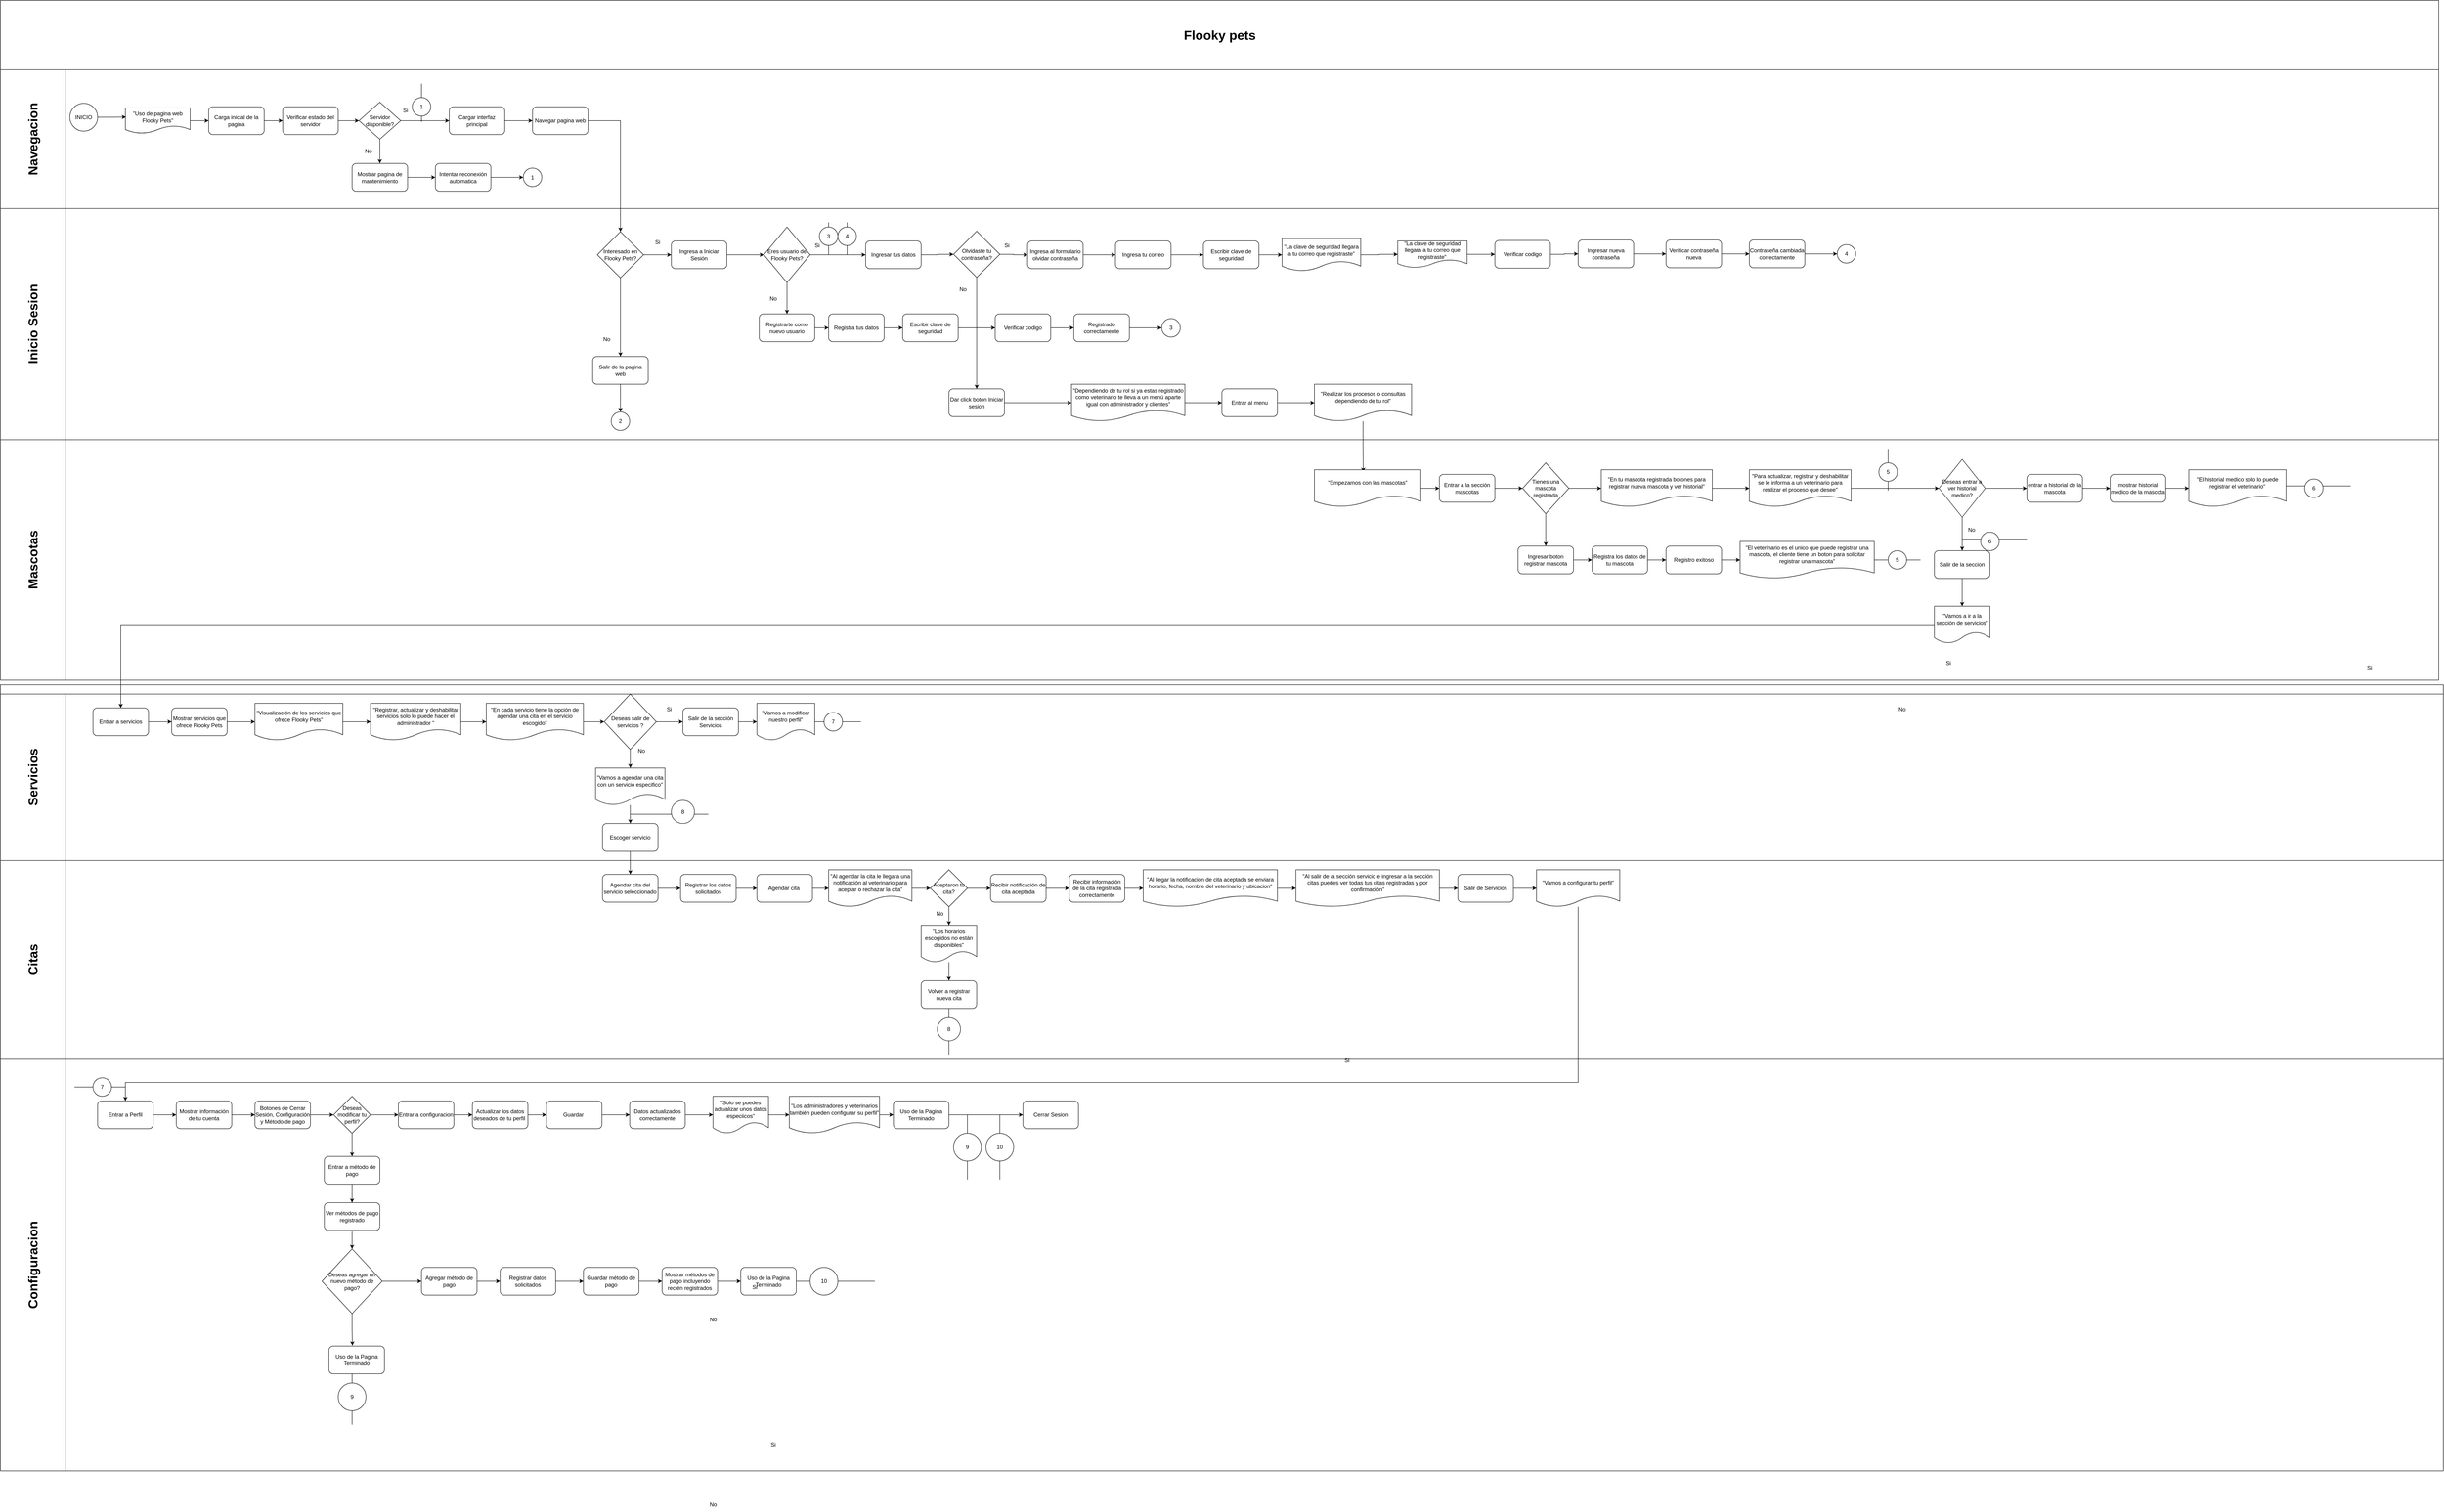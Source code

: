 <mxfile version="27.0.2">
  <diagram name="Página-1" id="5WowF1tZtqZ2zWdQ8NlJ">
    <mxGraphModel dx="15507" dy="9233" grid="1" gridSize="10" guides="1" tooltips="1" connect="1" arrows="1" fold="1" page="1" pageScale="1" pageWidth="2000" pageHeight="2000" math="0" shadow="0">
      <root>
        <mxCell id="0" />
        <mxCell id="1" parent="0" />
        <mxCell id="Lxw3tEKo1LNul-f_pS27-1" value="&lt;font style=&quot;font-size: 28px;&quot;&gt;Flooky pets&lt;/font&gt;" style="swimlane;childLayout=stackLayout;resizeParent=1;resizeParentMax=0;horizontal=1;startSize=150;horizontalStack=0;html=1;" parent="1" vertex="1">
          <mxGeometry x="-6000" y="-4000" width="5270" height="1470" as="geometry" />
        </mxCell>
        <mxCell id="Lxw3tEKo1LNul-f_pS27-2" value="&lt;font style=&quot;font-size: 28px;&quot;&gt;Navegacion&lt;/font&gt;" style="swimlane;startSize=140;horizontal=0;html=1;" parent="Lxw3tEKo1LNul-f_pS27-1" vertex="1">
          <mxGeometry y="150" width="5270" height="300" as="geometry" />
        </mxCell>
        <mxCell id="Lxw3tEKo1LNul-f_pS27-91" style="edgeStyle=orthogonalEdgeStyle;rounded=0;orthogonalLoop=1;jettySize=auto;html=1;entryX=0;entryY=0.5;entryDx=0;entryDy=0;" parent="Lxw3tEKo1LNul-f_pS27-2" source="Lxw3tEKo1LNul-f_pS27-32" target="Lxw3tEKo1LNul-f_pS27-8" edge="1">
          <mxGeometry relative="1" as="geometry" />
        </mxCell>
        <mxCell id="Lxw3tEKo1LNul-f_pS27-32" value="&quot;Uso de pagina web Flooky Pets&quot;" style="shape=document;whiteSpace=wrap;html=1;boundedLbl=1;" parent="Lxw3tEKo1LNul-f_pS27-2" vertex="1">
          <mxGeometry x="270" y="82.5" width="140" height="55" as="geometry" />
        </mxCell>
        <mxCell id="Lxw3tEKo1LNul-f_pS27-6" value="INICIO" style="ellipse;whiteSpace=wrap;html=1;aspect=fixed;" parent="Lxw3tEKo1LNul-f_pS27-2" vertex="1">
          <mxGeometry x="150" y="72.5" width="60" height="60" as="geometry" />
        </mxCell>
        <mxCell id="Lxw3tEKo1LNul-f_pS27-95" style="edgeStyle=orthogonalEdgeStyle;rounded=0;orthogonalLoop=1;jettySize=auto;html=1;" parent="Lxw3tEKo1LNul-f_pS27-2" source="Lxw3tEKo1LNul-f_pS27-8" target="Lxw3tEKo1LNul-f_pS27-10" edge="1">
          <mxGeometry relative="1" as="geometry" />
        </mxCell>
        <mxCell id="Lxw3tEKo1LNul-f_pS27-8" value="Carga inicial de la pagina" style="rounded=1;whiteSpace=wrap;html=1;" parent="Lxw3tEKo1LNul-f_pS27-2" vertex="1">
          <mxGeometry x="450" y="80" width="120" height="60" as="geometry" />
        </mxCell>
        <mxCell id="Lxw3tEKo1LNul-f_pS27-96" style="edgeStyle=orthogonalEdgeStyle;rounded=0;orthogonalLoop=1;jettySize=auto;html=1;entryX=0;entryY=0.5;entryDx=0;entryDy=0;" parent="Lxw3tEKo1LNul-f_pS27-2" source="Lxw3tEKo1LNul-f_pS27-10" target="Lxw3tEKo1LNul-f_pS27-13" edge="1">
          <mxGeometry relative="1" as="geometry" />
        </mxCell>
        <mxCell id="Lxw3tEKo1LNul-f_pS27-10" value="Verificar estado del servidor" style="rounded=1;whiteSpace=wrap;html=1;" parent="Lxw3tEKo1LNul-f_pS27-2" vertex="1">
          <mxGeometry x="610" y="80" width="120" height="60" as="geometry" />
        </mxCell>
        <mxCell id="Lxw3tEKo1LNul-f_pS27-94" style="edgeStyle=orthogonalEdgeStyle;rounded=0;orthogonalLoop=1;jettySize=auto;html=1;entryX=0.01;entryY=0.356;entryDx=0;entryDy=0;entryPerimeter=0;" parent="Lxw3tEKo1LNul-f_pS27-2" source="Lxw3tEKo1LNul-f_pS27-6" target="Lxw3tEKo1LNul-f_pS27-32" edge="1">
          <mxGeometry relative="1" as="geometry" />
        </mxCell>
        <mxCell id="Lxw3tEKo1LNul-f_pS27-97" style="edgeStyle=orthogonalEdgeStyle;rounded=0;orthogonalLoop=1;jettySize=auto;html=1;entryX=0;entryY=0.5;entryDx=0;entryDy=0;" parent="Lxw3tEKo1LNul-f_pS27-2" source="Lxw3tEKo1LNul-f_pS27-13" target="Lxw3tEKo1LNul-f_pS27-19" edge="1">
          <mxGeometry relative="1" as="geometry" />
        </mxCell>
        <mxCell id="Lxw3tEKo1LNul-f_pS27-100" style="edgeStyle=orthogonalEdgeStyle;rounded=0;orthogonalLoop=1;jettySize=auto;html=1;entryX=0.5;entryY=0;entryDx=0;entryDy=0;" parent="Lxw3tEKo1LNul-f_pS27-2" source="Lxw3tEKo1LNul-f_pS27-13" target="Lxw3tEKo1LNul-f_pS27-15" edge="1">
          <mxGeometry relative="1" as="geometry" />
        </mxCell>
        <mxCell id="Lxw3tEKo1LNul-f_pS27-13" value="Servidor disponible?" style="rhombus;whiteSpace=wrap;html=1;" parent="Lxw3tEKo1LNul-f_pS27-2" vertex="1">
          <mxGeometry x="775" y="70" width="90" height="80" as="geometry" />
        </mxCell>
        <mxCell id="Lxw3tEKo1LNul-f_pS27-102" style="edgeStyle=orthogonalEdgeStyle;rounded=0;orthogonalLoop=1;jettySize=auto;html=1;entryX=0;entryY=0.5;entryDx=0;entryDy=0;" parent="Lxw3tEKo1LNul-f_pS27-2" source="Lxw3tEKo1LNul-f_pS27-15" target="Lxw3tEKo1LNul-f_pS27-17" edge="1">
          <mxGeometry relative="1" as="geometry" />
        </mxCell>
        <mxCell id="Lxw3tEKo1LNul-f_pS27-15" value="Mostrar pagina de mantenimiento" style="rounded=1;whiteSpace=wrap;html=1;" parent="Lxw3tEKo1LNul-f_pS27-2" vertex="1">
          <mxGeometry x="760" y="202.5" width="120" height="60" as="geometry" />
        </mxCell>
        <mxCell id="Lxw3tEKo1LNul-f_pS27-103" style="edgeStyle=orthogonalEdgeStyle;rounded=0;orthogonalLoop=1;jettySize=auto;html=1;entryX=0;entryY=0.5;entryDx=0;entryDy=0;" parent="Lxw3tEKo1LNul-f_pS27-2" source="Lxw3tEKo1LNul-f_pS27-17" target="Lxw3tEKo1LNul-f_pS27-33" edge="1">
          <mxGeometry relative="1" as="geometry" />
        </mxCell>
        <mxCell id="Lxw3tEKo1LNul-f_pS27-17" value="Intentar reconexión automatica" style="rounded=1;whiteSpace=wrap;html=1;" parent="Lxw3tEKo1LNul-f_pS27-2" vertex="1">
          <mxGeometry x="940" y="202.5" width="120" height="60" as="geometry" />
        </mxCell>
        <mxCell id="Lxw3tEKo1LNul-f_pS27-99" style="edgeStyle=orthogonalEdgeStyle;rounded=0;orthogonalLoop=1;jettySize=auto;html=1;exitX=1;exitY=0.5;exitDx=0;exitDy=0;entryX=0;entryY=0.5;entryDx=0;entryDy=0;" parent="Lxw3tEKo1LNul-f_pS27-2" source="Lxw3tEKo1LNul-f_pS27-19" target="Lxw3tEKo1LNul-f_pS27-21" edge="1">
          <mxGeometry relative="1" as="geometry" />
        </mxCell>
        <mxCell id="Lxw3tEKo1LNul-f_pS27-19" value="Cargar interfaz principal" style="rounded=1;whiteSpace=wrap;html=1;" parent="Lxw3tEKo1LNul-f_pS27-2" vertex="1">
          <mxGeometry x="970" y="80" width="120" height="60" as="geometry" />
        </mxCell>
        <mxCell id="Lxw3tEKo1LNul-f_pS27-21" value="Navegar pagina web" style="rounded=1;whiteSpace=wrap;html=1;" parent="Lxw3tEKo1LNul-f_pS27-2" vertex="1">
          <mxGeometry x="1150" y="80" width="120" height="60" as="geometry" />
        </mxCell>
        <mxCell id="Lxw3tEKo1LNul-f_pS27-25" value="Si" style="text;html=1;align=center;verticalAlign=middle;resizable=0;points=[];autosize=1;strokeColor=none;fillColor=none;" parent="Lxw3tEKo1LNul-f_pS27-2" vertex="1">
          <mxGeometry x="860" y="72.5" width="30" height="30" as="geometry" />
        </mxCell>
        <mxCell id="Lxw3tEKo1LNul-f_pS27-26" value="No" style="text;html=1;align=center;verticalAlign=middle;resizable=0;points=[];autosize=1;strokeColor=none;fillColor=none;" parent="Lxw3tEKo1LNul-f_pS27-2" vertex="1">
          <mxGeometry x="775" y="160.5" width="40" height="30" as="geometry" />
        </mxCell>
        <mxCell id="Lxw3tEKo1LNul-f_pS27-33" value="1" style="ellipse;whiteSpace=wrap;html=1;aspect=fixed;" parent="Lxw3tEKo1LNul-f_pS27-2" vertex="1">
          <mxGeometry x="1130" y="212.5" width="40" height="40" as="geometry" />
        </mxCell>
        <mxCell id="Lxw3tEKo1LNul-f_pS27-35" value="" style="endArrow=none;html=1;rounded=0;" parent="Lxw3tEKo1LNul-f_pS27-2" source="Lxw3tEKo1LNul-f_pS27-37" edge="1">
          <mxGeometry width="50" height="50" relative="1" as="geometry">
            <mxPoint x="880" y="98" as="sourcePoint" />
            <mxPoint x="910" y="30" as="targetPoint" />
          </mxGeometry>
        </mxCell>
        <mxCell id="Lxw3tEKo1LNul-f_pS27-36" value="" style="endArrow=none;html=1;rounded=0;" parent="Lxw3tEKo1LNul-f_pS27-2" edge="1">
          <mxGeometry width="50" height="50" relative="1" as="geometry">
            <mxPoint x="910" y="112.5" as="sourcePoint" />
            <mxPoint x="910" y="97.5" as="targetPoint" />
          </mxGeometry>
        </mxCell>
        <mxCell id="Lxw3tEKo1LNul-f_pS27-37" value="1" style="ellipse;whiteSpace=wrap;html=1;aspect=fixed;" parent="Lxw3tEKo1LNul-f_pS27-2" vertex="1">
          <mxGeometry x="890" y="60" width="40" height="40" as="geometry" />
        </mxCell>
        <mxCell id="Lxw3tEKo1LNul-f_pS27-3" value="&lt;font style=&quot;font-size: 28px;&quot;&gt;Inicio Sesion&lt;/font&gt;" style="swimlane;startSize=140;horizontal=0;html=1;" parent="Lxw3tEKo1LNul-f_pS27-1" vertex="1">
          <mxGeometry y="450" width="5270" height="500" as="geometry" />
        </mxCell>
        <mxCell id="Lxw3tEKo1LNul-f_pS27-22" style="edgeStyle=orthogonalEdgeStyle;rounded=0;orthogonalLoop=1;jettySize=auto;html=1;exitX=1;exitY=0.5;exitDx=0;exitDy=0;entryX=0;entryY=0.5;entryDx=0;entryDy=0;" parent="Lxw3tEKo1LNul-f_pS27-3" source="Lxw3tEKo1LNul-f_pS27-24" target="Lxw3tEKo1LNul-f_pS27-30" edge="1">
          <mxGeometry relative="1" as="geometry" />
        </mxCell>
        <mxCell id="Lxw3tEKo1LNul-f_pS27-23" style="edgeStyle=orthogonalEdgeStyle;rounded=0;orthogonalLoop=1;jettySize=auto;html=1;exitX=0.5;exitY=1;exitDx=0;exitDy=0;entryX=0.5;entryY=0;entryDx=0;entryDy=0;" parent="Lxw3tEKo1LNul-f_pS27-3" source="Lxw3tEKo1LNul-f_pS27-24" target="Lxw3tEKo1LNul-f_pS27-28" edge="1">
          <mxGeometry relative="1" as="geometry" />
        </mxCell>
        <mxCell id="Lxw3tEKo1LNul-f_pS27-24" value="Interesado en Flooky Pets?" style="rhombus;whiteSpace=wrap;html=1;" parent="Lxw3tEKo1LNul-f_pS27-3" vertex="1">
          <mxGeometry x="1290" y="50" width="100" height="100" as="geometry" />
        </mxCell>
        <mxCell id="Lxw3tEKo1LNul-f_pS27-27" style="edgeStyle=orthogonalEdgeStyle;rounded=0;orthogonalLoop=1;jettySize=auto;html=1;exitX=0.5;exitY=1;exitDx=0;exitDy=0;entryX=0.5;entryY=0;entryDx=0;entryDy=0;" parent="Lxw3tEKo1LNul-f_pS27-3" source="Lxw3tEKo1LNul-f_pS27-28" target="Lxw3tEKo1LNul-f_pS27-34" edge="1">
          <mxGeometry relative="1" as="geometry" />
        </mxCell>
        <mxCell id="Lxw3tEKo1LNul-f_pS27-28" value="Salir de la pagina web" style="rounded=1;whiteSpace=wrap;html=1;" parent="Lxw3tEKo1LNul-f_pS27-3" vertex="1">
          <mxGeometry x="1280" y="320" width="120" height="60" as="geometry" />
        </mxCell>
        <mxCell id="Lxw3tEKo1LNul-f_pS27-117" style="edgeStyle=orthogonalEdgeStyle;rounded=0;orthogonalLoop=1;jettySize=auto;html=1;entryX=0;entryY=0.5;entryDx=0;entryDy=0;" parent="Lxw3tEKo1LNul-f_pS27-3" source="Lxw3tEKo1LNul-f_pS27-30" target="Lxw3tEKo1LNul-f_pS27-44" edge="1">
          <mxGeometry relative="1" as="geometry" />
        </mxCell>
        <mxCell id="Lxw3tEKo1LNul-f_pS27-30" value="Ingresa a Iniciar Sesión" style="rounded=1;whiteSpace=wrap;html=1;" parent="Lxw3tEKo1LNul-f_pS27-3" vertex="1">
          <mxGeometry x="1450" y="70" width="120" height="60" as="geometry" />
        </mxCell>
        <mxCell id="Lxw3tEKo1LNul-f_pS27-34" value="2" style="ellipse;whiteSpace=wrap;html=1;aspect=fixed;" parent="Lxw3tEKo1LNul-f_pS27-3" vertex="1">
          <mxGeometry x="1320" y="440" width="40" height="40" as="geometry" />
        </mxCell>
        <mxCell id="Lxw3tEKo1LNul-f_pS27-38" value="No" style="text;html=1;align=center;verticalAlign=middle;resizable=0;points=[];autosize=1;strokeColor=none;fillColor=none;" parent="Lxw3tEKo1LNul-f_pS27-3" vertex="1">
          <mxGeometry x="1290" y="268" width="40" height="30" as="geometry" />
        </mxCell>
        <mxCell id="Lxw3tEKo1LNul-f_pS27-39" value="Si" style="text;html=1;align=center;verticalAlign=middle;resizable=0;points=[];autosize=1;strokeColor=none;fillColor=none;" parent="Lxw3tEKo1LNul-f_pS27-3" vertex="1">
          <mxGeometry x="1405" y="58" width="30" height="30" as="geometry" />
        </mxCell>
        <mxCell id="Lxw3tEKo1LNul-f_pS27-40" style="edgeStyle=orthogonalEdgeStyle;rounded=0;orthogonalLoop=1;jettySize=auto;html=1;exitX=1;exitY=0.5;exitDx=0;exitDy=0;entryX=0;entryY=0.5;entryDx=0;entryDy=0;" parent="Lxw3tEKo1LNul-f_pS27-3" source="Lxw3tEKo1LNul-f_pS27-41" target="Lxw3tEKo1LNul-f_pS27-62" edge="1">
          <mxGeometry relative="1" as="geometry" />
        </mxCell>
        <mxCell id="Lxw3tEKo1LNul-f_pS27-41" value="Ingresar tus datos" style="rounded=1;whiteSpace=wrap;html=1;" parent="Lxw3tEKo1LNul-f_pS27-3" vertex="1">
          <mxGeometry x="1870" y="70" width="120" height="60" as="geometry" />
        </mxCell>
        <mxCell id="Lxw3tEKo1LNul-f_pS27-42" style="edgeStyle=orthogonalEdgeStyle;rounded=0;orthogonalLoop=1;jettySize=auto;html=1;exitX=0.5;exitY=1;exitDx=0;exitDy=0;entryX=0.5;entryY=0;entryDx=0;entryDy=0;" parent="Lxw3tEKo1LNul-f_pS27-3" source="Lxw3tEKo1LNul-f_pS27-44" target="Lxw3tEKo1LNul-f_pS27-46" edge="1">
          <mxGeometry relative="1" as="geometry" />
        </mxCell>
        <mxCell id="Lxw3tEKo1LNul-f_pS27-118" style="edgeStyle=orthogonalEdgeStyle;rounded=0;orthogonalLoop=1;jettySize=auto;html=1;" parent="Lxw3tEKo1LNul-f_pS27-3" source="Lxw3tEKo1LNul-f_pS27-44" target="Lxw3tEKo1LNul-f_pS27-41" edge="1">
          <mxGeometry relative="1" as="geometry" />
        </mxCell>
        <mxCell id="Lxw3tEKo1LNul-f_pS27-44" value="Eres usuario de Flooky Pets?" style="rhombus;whiteSpace=wrap;html=1;" parent="Lxw3tEKo1LNul-f_pS27-3" vertex="1">
          <mxGeometry x="1650" y="40" width="100" height="120" as="geometry" />
        </mxCell>
        <mxCell id="Lxw3tEKo1LNul-f_pS27-106" style="edgeStyle=orthogonalEdgeStyle;rounded=0;orthogonalLoop=1;jettySize=auto;html=1;entryX=0;entryY=0.5;entryDx=0;entryDy=0;" parent="Lxw3tEKo1LNul-f_pS27-3" source="Lxw3tEKo1LNul-f_pS27-46" target="Lxw3tEKo1LNul-f_pS27-48" edge="1">
          <mxGeometry relative="1" as="geometry" />
        </mxCell>
        <mxCell id="Lxw3tEKo1LNul-f_pS27-46" value="Registrarte como nuevo usuario" style="rounded=1;whiteSpace=wrap;html=1;" parent="Lxw3tEKo1LNul-f_pS27-3" vertex="1">
          <mxGeometry x="1640" y="228" width="120" height="60" as="geometry" />
        </mxCell>
        <mxCell id="Lxw3tEKo1LNul-f_pS27-107" style="edgeStyle=orthogonalEdgeStyle;rounded=0;orthogonalLoop=1;jettySize=auto;html=1;entryX=0;entryY=0.5;entryDx=0;entryDy=0;" parent="Lxw3tEKo1LNul-f_pS27-3" source="Lxw3tEKo1LNul-f_pS27-48" target="Lxw3tEKo1LNul-f_pS27-50" edge="1">
          <mxGeometry relative="1" as="geometry" />
        </mxCell>
        <mxCell id="Lxw3tEKo1LNul-f_pS27-48" value="Registra tus datos" style="rounded=1;whiteSpace=wrap;html=1;" parent="Lxw3tEKo1LNul-f_pS27-3" vertex="1">
          <mxGeometry x="1790" y="228" width="120" height="60" as="geometry" />
        </mxCell>
        <mxCell id="Lxw3tEKo1LNul-f_pS27-105" style="edgeStyle=orthogonalEdgeStyle;rounded=0;orthogonalLoop=1;jettySize=auto;html=1;entryX=0;entryY=0.5;entryDx=0;entryDy=0;" parent="Lxw3tEKo1LNul-f_pS27-3" source="Lxw3tEKo1LNul-f_pS27-50" target="Lxw3tEKo1LNul-f_pS27-54" edge="1">
          <mxGeometry relative="1" as="geometry" />
        </mxCell>
        <mxCell id="Lxw3tEKo1LNul-f_pS27-50" value="Escribir clave de seguridad" style="rounded=1;whiteSpace=wrap;html=1;" parent="Lxw3tEKo1LNul-f_pS27-3" vertex="1">
          <mxGeometry x="1950" y="228" width="120" height="60" as="geometry" />
        </mxCell>
        <mxCell id="Lxw3tEKo1LNul-f_pS27-61" style="edgeStyle=orthogonalEdgeStyle;rounded=0;orthogonalLoop=1;jettySize=auto;html=1;exitX=1;exitY=0.5;exitDx=0;exitDy=0;" parent="Lxw3tEKo1LNul-f_pS27-3" source="Lxw3tEKo1LNul-f_pS27-62" target="Lxw3tEKo1LNul-f_pS27-66" edge="1">
          <mxGeometry relative="1" as="geometry" />
        </mxCell>
        <mxCell id="Lxw3tEKo1LNul-f_pS27-62" value="Olvidaste tu contraseña?" style="rhombus;whiteSpace=wrap;html=1;" parent="Lxw3tEKo1LNul-f_pS27-3" vertex="1">
          <mxGeometry x="2060" y="49" width="100" height="100" as="geometry" />
        </mxCell>
        <mxCell id="Lxw3tEKo1LNul-f_pS27-63" value="Si" style="text;html=1;align=center;verticalAlign=middle;resizable=0;points=[];autosize=1;strokeColor=none;fillColor=none;" parent="Lxw3tEKo1LNul-f_pS27-3" vertex="1">
          <mxGeometry x="1750" y="65" width="30" height="30" as="geometry" />
        </mxCell>
        <mxCell id="Lxw3tEKo1LNul-f_pS27-64" value="No" style="text;html=1;align=center;verticalAlign=middle;resizable=0;points=[];autosize=1;strokeColor=none;fillColor=none;" parent="Lxw3tEKo1LNul-f_pS27-3" vertex="1">
          <mxGeometry x="1650" y="180" width="40" height="30" as="geometry" />
        </mxCell>
        <mxCell id="Lxw3tEKo1LNul-f_pS27-65" style="edgeStyle=orthogonalEdgeStyle;rounded=0;orthogonalLoop=1;jettySize=auto;html=1;entryX=0;entryY=0.5;entryDx=0;entryDy=0;" parent="Lxw3tEKo1LNul-f_pS27-3" source="Lxw3tEKo1LNul-f_pS27-66" target="Lxw3tEKo1LNul-f_pS27-68" edge="1">
          <mxGeometry relative="1" as="geometry" />
        </mxCell>
        <mxCell id="Lxw3tEKo1LNul-f_pS27-66" value="Ingresa al formulario olvidar contraseña" style="rounded=1;whiteSpace=wrap;html=1;" parent="Lxw3tEKo1LNul-f_pS27-3" vertex="1">
          <mxGeometry x="2220" y="70" width="120" height="60" as="geometry" />
        </mxCell>
        <mxCell id="Lxw3tEKo1LNul-f_pS27-67" style="edgeStyle=orthogonalEdgeStyle;rounded=0;orthogonalLoop=1;jettySize=auto;html=1;" parent="Lxw3tEKo1LNul-f_pS27-3" source="Lxw3tEKo1LNul-f_pS27-68" target="Lxw3tEKo1LNul-f_pS27-70" edge="1">
          <mxGeometry relative="1" as="geometry" />
        </mxCell>
        <mxCell id="Lxw3tEKo1LNul-f_pS27-68" value="Ingresa tu correo" style="rounded=1;whiteSpace=wrap;html=1;" parent="Lxw3tEKo1LNul-f_pS27-3" vertex="1">
          <mxGeometry x="2410" y="70" width="120" height="60" as="geometry" />
        </mxCell>
        <mxCell id="Lxw3tEKo1LNul-f_pS27-111" style="edgeStyle=orthogonalEdgeStyle;rounded=0;orthogonalLoop=1;jettySize=auto;html=1;entryX=0;entryY=0.5;entryDx=0;entryDy=0;" parent="Lxw3tEKo1LNul-f_pS27-3" source="Lxw3tEKo1LNul-f_pS27-70" target="Lxw3tEKo1LNul-f_pS27-52" edge="1">
          <mxGeometry relative="1" as="geometry" />
        </mxCell>
        <mxCell id="Lxw3tEKo1LNul-f_pS27-70" value="Escribir clave de seguridad" style="rounded=1;whiteSpace=wrap;html=1;" parent="Lxw3tEKo1LNul-f_pS27-3" vertex="1">
          <mxGeometry x="2600" y="70" width="120" height="60" as="geometry" />
        </mxCell>
        <mxCell id="Lxw3tEKo1LNul-f_pS27-82" value="" style="endArrow=none;html=1;rounded=0;" parent="Lxw3tEKo1LNul-f_pS27-3" source="Lxw3tEKo1LNul-f_pS27-85" edge="1">
          <mxGeometry width="50" height="50" relative="1" as="geometry">
            <mxPoint x="1790" y="100" as="sourcePoint" />
            <mxPoint x="1790" y="30" as="targetPoint" />
          </mxGeometry>
        </mxCell>
        <mxCell id="Lxw3tEKo1LNul-f_pS27-83" value="" style="endArrow=none;html=1;rounded=0;" parent="Lxw3tEKo1LNul-f_pS27-3" edge="1">
          <mxGeometry width="50" height="50" relative="1" as="geometry">
            <mxPoint x="1830" y="100" as="sourcePoint" />
            <mxPoint x="1830" y="30" as="targetPoint" />
          </mxGeometry>
        </mxCell>
        <mxCell id="Lxw3tEKo1LNul-f_pS27-84" value="" style="endArrow=none;html=1;rounded=0;" parent="Lxw3tEKo1LNul-f_pS27-3" target="Lxw3tEKo1LNul-f_pS27-85" edge="1">
          <mxGeometry width="50" height="50" relative="1" as="geometry">
            <mxPoint x="1790" y="100" as="sourcePoint" />
            <mxPoint x="1790" y="30" as="targetPoint" />
          </mxGeometry>
        </mxCell>
        <mxCell id="Lxw3tEKo1LNul-f_pS27-85" value="3" style="ellipse;whiteSpace=wrap;html=1;aspect=fixed;" parent="Lxw3tEKo1LNul-f_pS27-3" vertex="1">
          <mxGeometry x="1770" y="40" width="40" height="40" as="geometry" />
        </mxCell>
        <mxCell id="Lxw3tEKo1LNul-f_pS27-86" value="4" style="ellipse;whiteSpace=wrap;html=1;aspect=fixed;" parent="Lxw3tEKo1LNul-f_pS27-3" vertex="1">
          <mxGeometry x="1810" y="40" width="40" height="40" as="geometry" />
        </mxCell>
        <mxCell id="Lxw3tEKo1LNul-f_pS27-87" value="Si" style="text;html=1;align=center;verticalAlign=middle;resizable=0;points=[];autosize=1;strokeColor=none;fillColor=none;" parent="Lxw3tEKo1LNul-f_pS27-3" vertex="1">
          <mxGeometry x="2160" y="65" width="30" height="30" as="geometry" />
        </mxCell>
        <mxCell id="Lxw3tEKo1LNul-f_pS27-88" value="No" style="text;html=1;align=center;verticalAlign=middle;resizable=0;points=[];autosize=1;strokeColor=none;fillColor=none;" parent="Lxw3tEKo1LNul-f_pS27-3" vertex="1">
          <mxGeometry x="2060" y="160" width="40" height="30" as="geometry" />
        </mxCell>
        <mxCell id="Lxw3tEKo1LNul-f_pS27-112" style="edgeStyle=orthogonalEdgeStyle;rounded=0;orthogonalLoop=1;jettySize=auto;html=1;entryX=0;entryY=0.5;entryDx=0;entryDy=0;" parent="Lxw3tEKo1LNul-f_pS27-3" source="Lxw3tEKo1LNul-f_pS27-52" target="Lxw3tEKo1LNul-f_pS27-72" edge="1">
          <mxGeometry relative="1" as="geometry" />
        </mxCell>
        <mxCell id="Lxw3tEKo1LNul-f_pS27-52" value="&quot;La clave de seguridad llegara a tu correo que registraste&quot;" style="shape=document;whiteSpace=wrap;html=1;boundedLbl=1;" parent="Lxw3tEKo1LNul-f_pS27-3" vertex="1">
          <mxGeometry x="2770" y="65" width="170" height="70" as="geometry" />
        </mxCell>
        <mxCell id="Lxw3tEKo1LNul-f_pS27-108" style="edgeStyle=orthogonalEdgeStyle;rounded=0;orthogonalLoop=1;jettySize=auto;html=1;entryX=0;entryY=0.5;entryDx=0;entryDy=0;" parent="Lxw3tEKo1LNul-f_pS27-3" source="Lxw3tEKo1LNul-f_pS27-54" target="Lxw3tEKo1LNul-f_pS27-56" edge="1">
          <mxGeometry relative="1" as="geometry" />
        </mxCell>
        <mxCell id="Lxw3tEKo1LNul-f_pS27-54" value="Verificar codigo" style="rounded=1;whiteSpace=wrap;html=1;" parent="Lxw3tEKo1LNul-f_pS27-3" vertex="1">
          <mxGeometry x="2150" y="228" width="120" height="60" as="geometry" />
        </mxCell>
        <mxCell id="Lxw3tEKo1LNul-f_pS27-109" style="edgeStyle=orthogonalEdgeStyle;rounded=0;orthogonalLoop=1;jettySize=auto;html=1;entryX=0;entryY=0.5;entryDx=0;entryDy=0;" parent="Lxw3tEKo1LNul-f_pS27-3" source="Lxw3tEKo1LNul-f_pS27-56" target="Lxw3tEKo1LNul-f_pS27-57" edge="1">
          <mxGeometry relative="1" as="geometry" />
        </mxCell>
        <mxCell id="Lxw3tEKo1LNul-f_pS27-56" value="Registrado correctamente" style="rounded=1;whiteSpace=wrap;html=1;" parent="Lxw3tEKo1LNul-f_pS27-3" vertex="1">
          <mxGeometry x="2320" y="228" width="120" height="60" as="geometry" />
        </mxCell>
        <mxCell id="Lxw3tEKo1LNul-f_pS27-57" value="3" style="ellipse;whiteSpace=wrap;html=1;aspect=fixed;" parent="Lxw3tEKo1LNul-f_pS27-3" vertex="1">
          <mxGeometry x="2510" y="238" width="40" height="40" as="geometry" />
        </mxCell>
        <mxCell id="Lxw3tEKo1LNul-f_pS27-71" style="edgeStyle=orthogonalEdgeStyle;rounded=0;orthogonalLoop=1;jettySize=auto;html=1;entryX=0;entryY=0.5;entryDx=0;entryDy=0;" parent="Lxw3tEKo1LNul-f_pS27-3" source="Lxw3tEKo1LNul-f_pS27-72" target="Lxw3tEKo1LNul-f_pS27-74" edge="1">
          <mxGeometry relative="1" as="geometry" />
        </mxCell>
        <mxCell id="Lxw3tEKo1LNul-f_pS27-72" value="&quot;La clave de seguridad llegara a tu correo que registraste&quot;" style="shape=document;whiteSpace=wrap;html=1;boundedLbl=1;" parent="Lxw3tEKo1LNul-f_pS27-3" vertex="1">
          <mxGeometry x="3020" y="70" width="150" height="58" as="geometry" />
        </mxCell>
        <mxCell id="Lxw3tEKo1LNul-f_pS27-73" style="edgeStyle=orthogonalEdgeStyle;rounded=0;orthogonalLoop=1;jettySize=auto;html=1;entryX=0;entryY=0.5;entryDx=0;entryDy=0;" parent="Lxw3tEKo1LNul-f_pS27-3" source="Lxw3tEKo1LNul-f_pS27-74" target="Lxw3tEKo1LNul-f_pS27-76" edge="1">
          <mxGeometry relative="1" as="geometry" />
        </mxCell>
        <mxCell id="Lxw3tEKo1LNul-f_pS27-74" value="Verificar codigo" style="rounded=1;whiteSpace=wrap;html=1;" parent="Lxw3tEKo1LNul-f_pS27-3" vertex="1">
          <mxGeometry x="3230" y="69" width="120" height="60" as="geometry" />
        </mxCell>
        <mxCell id="Lxw3tEKo1LNul-f_pS27-75" style="edgeStyle=orthogonalEdgeStyle;rounded=0;orthogonalLoop=1;jettySize=auto;html=1;entryX=0;entryY=0.5;entryDx=0;entryDy=0;" parent="Lxw3tEKo1LNul-f_pS27-3" source="Lxw3tEKo1LNul-f_pS27-76" target="Lxw3tEKo1LNul-f_pS27-79" edge="1">
          <mxGeometry relative="1" as="geometry" />
        </mxCell>
        <mxCell id="Lxw3tEKo1LNul-f_pS27-76" value="Ingresar nueva contraseña" style="rounded=1;whiteSpace=wrap;html=1;" parent="Lxw3tEKo1LNul-f_pS27-3" vertex="1">
          <mxGeometry x="3410" y="68" width="120" height="60" as="geometry" />
        </mxCell>
        <mxCell id="Lxw3tEKo1LNul-f_pS27-77" value="4" style="ellipse;whiteSpace=wrap;html=1;aspect=fixed;" parent="Lxw3tEKo1LNul-f_pS27-3" vertex="1">
          <mxGeometry x="3970" y="78" width="40" height="40" as="geometry" />
        </mxCell>
        <mxCell id="Lxw3tEKo1LNul-f_pS27-78" style="edgeStyle=orthogonalEdgeStyle;rounded=0;orthogonalLoop=1;jettySize=auto;html=1;exitX=1;exitY=0.5;exitDx=0;exitDy=0;entryX=0;entryY=0.5;entryDx=0;entryDy=0;" parent="Lxw3tEKo1LNul-f_pS27-3" source="Lxw3tEKo1LNul-f_pS27-79" target="Lxw3tEKo1LNul-f_pS27-81" edge="1">
          <mxGeometry relative="1" as="geometry" />
        </mxCell>
        <mxCell id="Lxw3tEKo1LNul-f_pS27-79" value="Verificar contraseña nueva" style="rounded=1;whiteSpace=wrap;html=1;" parent="Lxw3tEKo1LNul-f_pS27-3" vertex="1">
          <mxGeometry x="3600" y="68" width="120" height="60" as="geometry" />
        </mxCell>
        <mxCell id="Lxw3tEKo1LNul-f_pS27-80" style="edgeStyle=orthogonalEdgeStyle;rounded=0;orthogonalLoop=1;jettySize=auto;html=1;entryX=0;entryY=0.5;entryDx=0;entryDy=0;" parent="Lxw3tEKo1LNul-f_pS27-3" source="Lxw3tEKo1LNul-f_pS27-81" target="Lxw3tEKo1LNul-f_pS27-77" edge="1">
          <mxGeometry relative="1" as="geometry" />
        </mxCell>
        <mxCell id="Lxw3tEKo1LNul-f_pS27-81" value="Contraseña cambiada correctamente" style="rounded=1;whiteSpace=wrap;html=1;" parent="Lxw3tEKo1LNul-f_pS27-3" vertex="1">
          <mxGeometry x="3780" y="68" width="120" height="60" as="geometry" />
        </mxCell>
        <mxCell id="Lxw3tEKo1LNul-f_pS27-104" style="edgeStyle=orthogonalEdgeStyle;rounded=0;orthogonalLoop=1;jettySize=auto;html=1;entryX=0;entryY=0.5;entryDx=0;entryDy=0;" parent="Lxw3tEKo1LNul-f_pS27-3" source="Lxw3tEKo1LNul-f_pS27-59" target="Lxw3tEKo1LNul-f_pS27-89" edge="1">
          <mxGeometry relative="1" as="geometry" />
        </mxCell>
        <mxCell id="Lxw3tEKo1LNul-f_pS27-59" value="Dar click boton Iniciar sesion" style="rounded=1;whiteSpace=wrap;html=1;" parent="Lxw3tEKo1LNul-f_pS27-3" vertex="1">
          <mxGeometry x="2050" y="390" width="120" height="60" as="geometry" />
        </mxCell>
        <mxCell id="Lxw3tEKo1LNul-f_pS27-121" style="edgeStyle=orthogonalEdgeStyle;rounded=0;orthogonalLoop=1;jettySize=auto;html=1;entryX=0;entryY=0.5;entryDx=0;entryDy=0;" parent="Lxw3tEKo1LNul-f_pS27-3" source="Lxw3tEKo1LNul-f_pS27-89" target="Lxw3tEKo1LNul-f_pS27-120" edge="1">
          <mxGeometry relative="1" as="geometry" />
        </mxCell>
        <mxCell id="Lxw3tEKo1LNul-f_pS27-89" value="&quot;Dependiendo de tu rol si ya estas registrado como veterinario te lleva a un menú aparte igual con administrador y clientes&quot;" style="shape=document;whiteSpace=wrap;html=1;boundedLbl=1;" parent="Lxw3tEKo1LNul-f_pS27-3" vertex="1">
          <mxGeometry x="2315" y="380" width="245" height="80" as="geometry" />
        </mxCell>
        <mxCell id="Lxw3tEKo1LNul-f_pS27-124" style="edgeStyle=orthogonalEdgeStyle;rounded=0;orthogonalLoop=1;jettySize=auto;html=1;entryX=0;entryY=0.5;entryDx=0;entryDy=0;" parent="Lxw3tEKo1LNul-f_pS27-3" source="Lxw3tEKo1LNul-f_pS27-120" target="Lxw3tEKo1LNul-f_pS27-123" edge="1">
          <mxGeometry relative="1" as="geometry" />
        </mxCell>
        <mxCell id="Lxw3tEKo1LNul-f_pS27-120" value="Entrar al menu" style="rounded=1;whiteSpace=wrap;html=1;" parent="Lxw3tEKo1LNul-f_pS27-3" vertex="1">
          <mxGeometry x="2640" y="390" width="120" height="60" as="geometry" />
        </mxCell>
        <mxCell id="Lxw3tEKo1LNul-f_pS27-123" value="&quot;Realizar los procesos o consultas dependiendo de tu rol&quot;" style="shape=document;whiteSpace=wrap;html=1;boundedLbl=1;" parent="Lxw3tEKo1LNul-f_pS27-3" vertex="1">
          <mxGeometry x="2840" y="380" width="210" height="80" as="geometry" />
        </mxCell>
        <mxCell id="Lxw3tEKo1LNul-f_pS27-60" style="edgeStyle=orthogonalEdgeStyle;rounded=0;orthogonalLoop=1;jettySize=auto;html=1;entryX=0.5;entryY=0;entryDx=0;entryDy=0;" parent="Lxw3tEKo1LNul-f_pS27-3" source="Lxw3tEKo1LNul-f_pS27-62" target="Lxw3tEKo1LNul-f_pS27-59" edge="1">
          <mxGeometry relative="1" as="geometry" />
        </mxCell>
        <mxCell id="Lxw3tEKo1LNul-f_pS27-119" style="edgeStyle=orthogonalEdgeStyle;rounded=0;orthogonalLoop=1;jettySize=auto;html=1;entryX=0.5;entryY=0;entryDx=0;entryDy=0;" parent="Lxw3tEKo1LNul-f_pS27-1" source="Lxw3tEKo1LNul-f_pS27-21" target="Lxw3tEKo1LNul-f_pS27-24" edge="1">
          <mxGeometry relative="1" as="geometry" />
        </mxCell>
        <mxCell id="Lxw3tEKo1LNul-f_pS27-131" style="edgeStyle=orthogonalEdgeStyle;rounded=0;orthogonalLoop=1;jettySize=auto;html=1;entryX=0.459;entryY=0.058;entryDx=0;entryDy=0;entryPerimeter=0;" parent="Lxw3tEKo1LNul-f_pS27-1" source="Lxw3tEKo1LNul-f_pS27-123" target="Lxw3tEKo1LNul-f_pS27-125" edge="1">
          <mxGeometry relative="1" as="geometry" />
        </mxCell>
        <mxCell id="Lxw3tEKo1LNul-f_pS27-4" value="&lt;font style=&quot;font-size: 28px;&quot;&gt;Mascotas&lt;/font&gt;" style="swimlane;startSize=140;horizontal=0;html=1;" parent="Lxw3tEKo1LNul-f_pS27-1" vertex="1">
          <mxGeometry y="950" width="5270" height="520" as="geometry" />
        </mxCell>
        <mxCell id="Lxw3tEKo1LNul-f_pS27-129" style="edgeStyle=orthogonalEdgeStyle;rounded=0;orthogonalLoop=1;jettySize=auto;html=1;entryX=0;entryY=0.5;entryDx=0;entryDy=0;" parent="Lxw3tEKo1LNul-f_pS27-4" source="Lxw3tEKo1LNul-f_pS27-125" target="Lxw3tEKo1LNul-f_pS27-127" edge="1">
          <mxGeometry relative="1" as="geometry" />
        </mxCell>
        <mxCell id="Lxw3tEKo1LNul-f_pS27-125" value="&quot;Empezamos con las mascotas&quot;" style="shape=document;whiteSpace=wrap;html=1;boundedLbl=1;" parent="Lxw3tEKo1LNul-f_pS27-4" vertex="1">
          <mxGeometry x="2840" y="65" width="230" height="80" as="geometry" />
        </mxCell>
        <mxCell id="Lxw3tEKo1LNul-f_pS27-130" style="edgeStyle=orthogonalEdgeStyle;rounded=0;orthogonalLoop=1;jettySize=auto;html=1;entryX=0;entryY=0.5;entryDx=0;entryDy=0;" parent="Lxw3tEKo1LNul-f_pS27-4" source="Lxw3tEKo1LNul-f_pS27-127" target="Lxw3tEKo1LNul-f_pS27-128" edge="1">
          <mxGeometry relative="1" as="geometry" />
        </mxCell>
        <mxCell id="Lxw3tEKo1LNul-f_pS27-127" value="Entrar a la sección mascotas" style="rounded=1;whiteSpace=wrap;html=1;" parent="Lxw3tEKo1LNul-f_pS27-4" vertex="1">
          <mxGeometry x="3110" y="75" width="120" height="60" as="geometry" />
        </mxCell>
        <mxCell id="Lxw3tEKo1LNul-f_pS27-134" style="edgeStyle=orthogonalEdgeStyle;rounded=0;orthogonalLoop=1;jettySize=auto;html=1;entryX=0.5;entryY=0;entryDx=0;entryDy=0;" parent="Lxw3tEKo1LNul-f_pS27-4" source="Lxw3tEKo1LNul-f_pS27-128" target="Lxw3tEKo1LNul-f_pS27-133" edge="1">
          <mxGeometry relative="1" as="geometry" />
        </mxCell>
        <mxCell id="Lxw3tEKo1LNul-f_pS27-152" style="edgeStyle=orthogonalEdgeStyle;rounded=0;orthogonalLoop=1;jettySize=auto;html=1;entryX=0;entryY=0.5;entryDx=0;entryDy=0;" parent="Lxw3tEKo1LNul-f_pS27-4" source="Lxw3tEKo1LNul-f_pS27-128" target="Lxw3tEKo1LNul-f_pS27-151" edge="1">
          <mxGeometry relative="1" as="geometry" />
        </mxCell>
        <mxCell id="Lxw3tEKo1LNul-f_pS27-128" value="Tienes una mascota registrada" style="rhombus;whiteSpace=wrap;html=1;" parent="Lxw3tEKo1LNul-f_pS27-4" vertex="1">
          <mxGeometry x="3290" y="50" width="100" height="110" as="geometry" />
        </mxCell>
        <mxCell id="tCxssxvuFEsz2nQ4bnv7-7" style="edgeStyle=orthogonalEdgeStyle;rounded=0;orthogonalLoop=1;jettySize=auto;html=1;entryX=0;entryY=0.5;entryDx=0;entryDy=0;" edge="1" parent="Lxw3tEKo1LNul-f_pS27-4" source="Lxw3tEKo1LNul-f_pS27-133" target="Lxw3tEKo1LNul-f_pS27-142">
          <mxGeometry relative="1" as="geometry" />
        </mxCell>
        <mxCell id="Lxw3tEKo1LNul-f_pS27-133" value="Ingresar boton registrar mascota" style="rounded=1;whiteSpace=wrap;html=1;" parent="Lxw3tEKo1LNul-f_pS27-4" vertex="1">
          <mxGeometry x="3280" y="230" width="120" height="60" as="geometry" />
        </mxCell>
        <mxCell id="tCxssxvuFEsz2nQ4bnv7-8" style="edgeStyle=orthogonalEdgeStyle;rounded=0;orthogonalLoop=1;jettySize=auto;html=1;entryX=0;entryY=0.5;entryDx=0;entryDy=0;" edge="1" parent="Lxw3tEKo1LNul-f_pS27-4" source="Lxw3tEKo1LNul-f_pS27-142" target="Lxw3tEKo1LNul-f_pS27-143">
          <mxGeometry relative="1" as="geometry" />
        </mxCell>
        <mxCell id="Lxw3tEKo1LNul-f_pS27-142" value="Registra los datos de tu mascota" style="rounded=1;whiteSpace=wrap;html=1;" parent="Lxw3tEKo1LNul-f_pS27-4" vertex="1">
          <mxGeometry x="3440" y="230" width="120" height="60" as="geometry" />
        </mxCell>
        <mxCell id="tCxssxvuFEsz2nQ4bnv7-9" style="edgeStyle=orthogonalEdgeStyle;rounded=0;orthogonalLoop=1;jettySize=auto;html=1;entryX=0;entryY=0.5;entryDx=0;entryDy=0;" edge="1" parent="Lxw3tEKo1LNul-f_pS27-4" source="Lxw3tEKo1LNul-f_pS27-143" target="Lxw3tEKo1LNul-f_pS27-144">
          <mxGeometry relative="1" as="geometry" />
        </mxCell>
        <mxCell id="Lxw3tEKo1LNul-f_pS27-143" value="Registro exitoso" style="rounded=1;whiteSpace=wrap;html=1;" parent="Lxw3tEKo1LNul-f_pS27-4" vertex="1">
          <mxGeometry x="3600" y="230" width="120" height="60" as="geometry" />
        </mxCell>
        <mxCell id="Lxw3tEKo1LNul-f_pS27-144" value="&quot;El veterinario es el unico que puede registrar una mascota, el cliente tiene un boton para solicitar registrar una mascota&quot;" style="shape=document;whiteSpace=wrap;html=1;boundedLbl=1;" parent="Lxw3tEKo1LNul-f_pS27-4" vertex="1">
          <mxGeometry x="3760" y="220" width="290" height="80" as="geometry" />
        </mxCell>
        <mxCell id="tCxssxvuFEsz2nQ4bnv7-4" style="edgeStyle=orthogonalEdgeStyle;rounded=0;orthogonalLoop=1;jettySize=auto;html=1;entryX=0;entryY=0.5;entryDx=0;entryDy=0;" edge="1" parent="Lxw3tEKo1LNul-f_pS27-4" source="Lxw3tEKo1LNul-f_pS27-151" target="tCxssxvuFEsz2nQ4bnv7-2">
          <mxGeometry relative="1" as="geometry" />
        </mxCell>
        <mxCell id="Lxw3tEKo1LNul-f_pS27-151" value="&quot;En tu mascota registrada botones para registrar nueva mascota y ver historial&quot;" style="shape=document;whiteSpace=wrap;html=1;boundedLbl=1;" parent="Lxw3tEKo1LNul-f_pS27-4" vertex="1">
          <mxGeometry x="3460" y="65" width="240" height="80" as="geometry" />
        </mxCell>
        <mxCell id="tCxssxvuFEsz2nQ4bnv7-6" style="edgeStyle=orthogonalEdgeStyle;rounded=0;orthogonalLoop=1;jettySize=auto;html=1;entryX=0;entryY=0.5;entryDx=0;entryDy=0;" edge="1" parent="Lxw3tEKo1LNul-f_pS27-4" source="tCxssxvuFEsz2nQ4bnv7-2" target="tCxssxvuFEsz2nQ4bnv7-22">
          <mxGeometry relative="1" as="geometry">
            <mxPoint x="4040" y="105" as="targetPoint" />
          </mxGeometry>
        </mxCell>
        <mxCell id="tCxssxvuFEsz2nQ4bnv7-2" value="&quot;Para actualizar, registrar y deshabilitar se le informa a un veterinario para realizar el proceso que desee&quot;" style="shape=document;whiteSpace=wrap;html=1;boundedLbl=1;" vertex="1" parent="Lxw3tEKo1LNul-f_pS27-4">
          <mxGeometry x="3780" y="65" width="220" height="80" as="geometry" />
        </mxCell>
        <mxCell id="tCxssxvuFEsz2nQ4bnv7-10" value="" style="endArrow=none;html=1;rounded=0;exitX=1;exitY=0.5;exitDx=0;exitDy=0;" edge="1" parent="Lxw3tEKo1LNul-f_pS27-4" source="Lxw3tEKo1LNul-f_pS27-144">
          <mxGeometry width="50" height="50" relative="1" as="geometry">
            <mxPoint x="4110" y="260" as="sourcePoint" />
            <mxPoint x="4150" y="260" as="targetPoint" />
          </mxGeometry>
        </mxCell>
        <mxCell id="tCxssxvuFEsz2nQ4bnv7-11" value="5" style="ellipse;whiteSpace=wrap;html=1;aspect=fixed;" vertex="1" parent="Lxw3tEKo1LNul-f_pS27-4">
          <mxGeometry x="4080" y="240" width="40" height="40" as="geometry" />
        </mxCell>
        <mxCell id="tCxssxvuFEsz2nQ4bnv7-20" value="" style="endArrow=none;html=1;rounded=0;" edge="1" parent="Lxw3tEKo1LNul-f_pS27-4">
          <mxGeometry width="50" height="50" relative="1" as="geometry">
            <mxPoint x="4080" y="110" as="sourcePoint" />
            <mxPoint x="4080" y="20" as="targetPoint" />
          </mxGeometry>
        </mxCell>
        <mxCell id="tCxssxvuFEsz2nQ4bnv7-16" value="5" style="ellipse;whiteSpace=wrap;html=1;aspect=fixed;" vertex="1" parent="Lxw3tEKo1LNul-f_pS27-4">
          <mxGeometry x="4060" y="50" width="40" height="40" as="geometry" />
        </mxCell>
        <mxCell id="tCxssxvuFEsz2nQ4bnv7-26" style="edgeStyle=orthogonalEdgeStyle;rounded=0;orthogonalLoop=1;jettySize=auto;html=1;exitX=0.5;exitY=1;exitDx=0;exitDy=0;" edge="1" parent="Lxw3tEKo1LNul-f_pS27-4" source="tCxssxvuFEsz2nQ4bnv7-22" target="tCxssxvuFEsz2nQ4bnv7-24">
          <mxGeometry relative="1" as="geometry" />
        </mxCell>
        <mxCell id="tCxssxvuFEsz2nQ4bnv7-27" style="edgeStyle=orthogonalEdgeStyle;rounded=0;orthogonalLoop=1;jettySize=auto;html=1;" edge="1" parent="Lxw3tEKo1LNul-f_pS27-4" source="tCxssxvuFEsz2nQ4bnv7-22" target="tCxssxvuFEsz2nQ4bnv7-25">
          <mxGeometry relative="1" as="geometry" />
        </mxCell>
        <mxCell id="tCxssxvuFEsz2nQ4bnv7-22" value="Deseas entrar a ver historial medico?" style="rhombus;whiteSpace=wrap;html=1;" vertex="1" parent="Lxw3tEKo1LNul-f_pS27-4">
          <mxGeometry x="4190" y="42.5" width="100" height="125" as="geometry" />
        </mxCell>
        <mxCell id="tCxssxvuFEsz2nQ4bnv7-56" style="edgeStyle=orthogonalEdgeStyle;rounded=0;orthogonalLoop=1;jettySize=auto;html=1;entryX=0.5;entryY=0;entryDx=0;entryDy=0;" edge="1" parent="Lxw3tEKo1LNul-f_pS27-4" source="tCxssxvuFEsz2nQ4bnv7-24" target="tCxssxvuFEsz2nQ4bnv7-30">
          <mxGeometry relative="1" as="geometry" />
        </mxCell>
        <mxCell id="tCxssxvuFEsz2nQ4bnv7-24" value="Salir de la seccion" style="rounded=1;whiteSpace=wrap;html=1;" vertex="1" parent="Lxw3tEKo1LNul-f_pS27-4">
          <mxGeometry x="4180" y="240" width="120" height="60" as="geometry" />
        </mxCell>
        <mxCell id="tCxssxvuFEsz2nQ4bnv7-46" style="edgeStyle=orthogonalEdgeStyle;rounded=0;orthogonalLoop=1;jettySize=auto;html=1;entryX=0;entryY=0.5;entryDx=0;entryDy=0;" edge="1" parent="Lxw3tEKo1LNul-f_pS27-4" source="tCxssxvuFEsz2nQ4bnv7-25" target="tCxssxvuFEsz2nQ4bnv7-45">
          <mxGeometry relative="1" as="geometry" />
        </mxCell>
        <mxCell id="tCxssxvuFEsz2nQ4bnv7-25" value="entrar a historial de la mascota" style="rounded=1;whiteSpace=wrap;html=1;" vertex="1" parent="Lxw3tEKo1LNul-f_pS27-4">
          <mxGeometry x="4380" y="75" width="120" height="60" as="geometry" />
        </mxCell>
        <mxCell id="tCxssxvuFEsz2nQ4bnv7-29" value="No" style="text;html=1;align=center;verticalAlign=middle;resizable=0;points=[];autosize=1;strokeColor=none;fillColor=none;" vertex="1" parent="Lxw3tEKo1LNul-f_pS27-4">
          <mxGeometry x="4240" y="180" width="40" height="30" as="geometry" />
        </mxCell>
        <mxCell id="tCxssxvuFEsz2nQ4bnv7-30" value="&quot;Vamos a ir a la sección de servicios&quot;" style="shape=document;whiteSpace=wrap;html=1;boundedLbl=1;" vertex="1" parent="Lxw3tEKo1LNul-f_pS27-4">
          <mxGeometry x="4180" y="360" width="120" height="80" as="geometry" />
        </mxCell>
        <mxCell id="tCxssxvuFEsz2nQ4bnv7-49" style="edgeStyle=orthogonalEdgeStyle;rounded=0;orthogonalLoop=1;jettySize=auto;html=1;" edge="1" parent="Lxw3tEKo1LNul-f_pS27-4" source="tCxssxvuFEsz2nQ4bnv7-45" target="tCxssxvuFEsz2nQ4bnv7-47">
          <mxGeometry relative="1" as="geometry" />
        </mxCell>
        <mxCell id="tCxssxvuFEsz2nQ4bnv7-45" value="mostrar historial medico de la mascota" style="rounded=1;whiteSpace=wrap;html=1;" vertex="1" parent="Lxw3tEKo1LNul-f_pS27-4">
          <mxGeometry x="4560" y="75" width="120" height="60" as="geometry" />
        </mxCell>
        <mxCell id="tCxssxvuFEsz2nQ4bnv7-47" value="&quot;El historial medico solo lo puede registrar el veterinario&quot;" style="shape=document;whiteSpace=wrap;html=1;boundedLbl=1;" vertex="1" parent="Lxw3tEKo1LNul-f_pS27-4">
          <mxGeometry x="4730" y="65" width="210" height="80" as="geometry" />
        </mxCell>
        <mxCell id="tCxssxvuFEsz2nQ4bnv7-51" value="" style="endArrow=none;html=1;rounded=0;" edge="1" parent="Lxw3tEKo1LNul-f_pS27-4">
          <mxGeometry width="50" height="50" relative="1" as="geometry">
            <mxPoint x="4940" y="100" as="sourcePoint" />
            <mxPoint x="5080" y="100" as="targetPoint" />
          </mxGeometry>
        </mxCell>
        <mxCell id="tCxssxvuFEsz2nQ4bnv7-52" value="6" style="ellipse;whiteSpace=wrap;html=1;aspect=fixed;" vertex="1" parent="Lxw3tEKo1LNul-f_pS27-4">
          <mxGeometry x="4980" y="85" width="40" height="40" as="geometry" />
        </mxCell>
        <mxCell id="tCxssxvuFEsz2nQ4bnv7-54" value="" style="endArrow=none;html=1;rounded=0;" edge="1" parent="Lxw3tEKo1LNul-f_pS27-4">
          <mxGeometry width="50" height="50" relative="1" as="geometry">
            <mxPoint x="4240" y="215" as="sourcePoint" />
            <mxPoint x="4380" y="215" as="targetPoint" />
          </mxGeometry>
        </mxCell>
        <mxCell id="tCxssxvuFEsz2nQ4bnv7-55" value="6" style="ellipse;whiteSpace=wrap;html=1;aspect=fixed;" vertex="1" parent="Lxw3tEKo1LNul-f_pS27-4">
          <mxGeometry x="4280" y="200" width="40" height="40" as="geometry" />
        </mxCell>
        <mxCell id="Lxw3tEKo1LNul-f_pS27-139" value="Si" style="text;html=1;align=center;verticalAlign=middle;resizable=0;points=[];autosize=1;strokeColor=none;fillColor=none;" parent="1" vertex="1">
          <mxGeometry x="-1805" y="-2582" width="30" height="30" as="geometry" />
        </mxCell>
        <mxCell id="Lxw3tEKo1LNul-f_pS27-140" value="No" style="text;html=1;align=center;verticalAlign=middle;resizable=0;points=[];autosize=1;strokeColor=none;fillColor=none;" parent="1" vertex="1">
          <mxGeometry x="-1910" y="-2482" width="40" height="30" as="geometry" />
        </mxCell>
        <mxCell id="tCxssxvuFEsz2nQ4bnv7-28" value="Si" style="text;html=1;align=center;verticalAlign=middle;resizable=0;points=[];autosize=1;strokeColor=none;fillColor=none;" vertex="1" parent="1">
          <mxGeometry x="-895" y="-2572" width="30" height="30" as="geometry" />
        </mxCell>
        <mxCell id="tCxssxvuFEsz2nQ4bnv7-41" value="" style="swimlane;childLayout=stackLayout;resizeParent=1;resizeParentMax=0;horizontal=1;startSize=20;horizontalStack=0;html=1;" vertex="1" parent="1">
          <mxGeometry x="-6000" y="-2520" width="5280" height="1700" as="geometry" />
        </mxCell>
        <mxCell id="tCxssxvuFEsz2nQ4bnv7-42" value="&lt;font style=&quot;font-size: 28px;&quot;&gt;Servicios&lt;/font&gt;" style="swimlane;startSize=140;horizontal=0;html=1;" vertex="1" parent="tCxssxvuFEsz2nQ4bnv7-41">
          <mxGeometry y="20" width="5280" height="360" as="geometry" />
        </mxCell>
        <mxCell id="tCxssxvuFEsz2nQ4bnv7-88" style="edgeStyle=orthogonalEdgeStyle;rounded=0;orthogonalLoop=1;jettySize=auto;html=1;entryX=0;entryY=0.5;entryDx=0;entryDy=0;" edge="1" parent="tCxssxvuFEsz2nQ4bnv7-42" source="tCxssxvuFEsz2nQ4bnv7-57" target="tCxssxvuFEsz2nQ4bnv7-59">
          <mxGeometry relative="1" as="geometry" />
        </mxCell>
        <mxCell id="tCxssxvuFEsz2nQ4bnv7-57" value="Entrar a servicios" style="rounded=1;whiteSpace=wrap;html=1;" vertex="1" parent="tCxssxvuFEsz2nQ4bnv7-42">
          <mxGeometry x="200" y="30" width="120" height="60" as="geometry" />
        </mxCell>
        <mxCell id="tCxssxvuFEsz2nQ4bnv7-89" style="edgeStyle=orthogonalEdgeStyle;rounded=0;orthogonalLoop=1;jettySize=auto;html=1;entryX=0;entryY=0.5;entryDx=0;entryDy=0;" edge="1" parent="tCxssxvuFEsz2nQ4bnv7-42" source="tCxssxvuFEsz2nQ4bnv7-59" target="tCxssxvuFEsz2nQ4bnv7-61">
          <mxGeometry relative="1" as="geometry" />
        </mxCell>
        <mxCell id="tCxssxvuFEsz2nQ4bnv7-59" value="Mostrar servicios que ofrece Flooky Pets" style="rounded=1;whiteSpace=wrap;html=1;" vertex="1" parent="tCxssxvuFEsz2nQ4bnv7-42">
          <mxGeometry x="370" y="30" width="120" height="60" as="geometry" />
        </mxCell>
        <mxCell id="tCxssxvuFEsz2nQ4bnv7-90" style="edgeStyle=orthogonalEdgeStyle;rounded=0;orthogonalLoop=1;jettySize=auto;html=1;entryX=0;entryY=0.5;entryDx=0;entryDy=0;" edge="1" parent="tCxssxvuFEsz2nQ4bnv7-42" source="tCxssxvuFEsz2nQ4bnv7-61" target="tCxssxvuFEsz2nQ4bnv7-63">
          <mxGeometry relative="1" as="geometry" />
        </mxCell>
        <mxCell id="tCxssxvuFEsz2nQ4bnv7-61" value="&quot;Visualización de los servicios que ofrece Flooky Pets&quot;" style="shape=document;whiteSpace=wrap;html=1;boundedLbl=1;" vertex="1" parent="tCxssxvuFEsz2nQ4bnv7-42">
          <mxGeometry x="550" y="20" width="190" height="80" as="geometry" />
        </mxCell>
        <mxCell id="tCxssxvuFEsz2nQ4bnv7-91" style="edgeStyle=orthogonalEdgeStyle;rounded=0;orthogonalLoop=1;jettySize=auto;html=1;entryX=0;entryY=0.5;entryDx=0;entryDy=0;" edge="1" parent="tCxssxvuFEsz2nQ4bnv7-42" source="tCxssxvuFEsz2nQ4bnv7-63" target="tCxssxvuFEsz2nQ4bnv7-69">
          <mxGeometry relative="1" as="geometry" />
        </mxCell>
        <mxCell id="tCxssxvuFEsz2nQ4bnv7-63" value="&quot;Registrar, actualizar y deshabilitar servicios solo lo puede hacer el administrador &quot;" style="shape=document;whiteSpace=wrap;html=1;boundedLbl=1;" vertex="1" parent="tCxssxvuFEsz2nQ4bnv7-42">
          <mxGeometry x="800" y="20" width="195" height="80" as="geometry" />
        </mxCell>
        <mxCell id="tCxssxvuFEsz2nQ4bnv7-74" style="edgeStyle=orthogonalEdgeStyle;rounded=0;orthogonalLoop=1;jettySize=auto;html=1;entryX=0;entryY=0.5;entryDx=0;entryDy=0;" edge="1" parent="tCxssxvuFEsz2nQ4bnv7-42" source="tCxssxvuFEsz2nQ4bnv7-68" target="tCxssxvuFEsz2nQ4bnv7-73">
          <mxGeometry relative="1" as="geometry" />
        </mxCell>
        <mxCell id="tCxssxvuFEsz2nQ4bnv7-79" style="edgeStyle=orthogonalEdgeStyle;rounded=0;orthogonalLoop=1;jettySize=auto;html=1;" edge="1" parent="tCxssxvuFEsz2nQ4bnv7-42" source="tCxssxvuFEsz2nQ4bnv7-68" target="tCxssxvuFEsz2nQ4bnv7-76">
          <mxGeometry relative="1" as="geometry" />
        </mxCell>
        <mxCell id="tCxssxvuFEsz2nQ4bnv7-68" value="Deseas salir de servicios ?" style="rhombus;whiteSpace=wrap;html=1;" vertex="1" parent="tCxssxvuFEsz2nQ4bnv7-42">
          <mxGeometry x="1305" width="112.5" height="120" as="geometry" />
        </mxCell>
        <mxCell id="tCxssxvuFEsz2nQ4bnv7-92" style="edgeStyle=orthogonalEdgeStyle;rounded=0;orthogonalLoop=1;jettySize=auto;html=1;entryX=0;entryY=0.5;entryDx=0;entryDy=0;" edge="1" parent="tCxssxvuFEsz2nQ4bnv7-42" source="tCxssxvuFEsz2nQ4bnv7-69" target="tCxssxvuFEsz2nQ4bnv7-68">
          <mxGeometry relative="1" as="geometry" />
        </mxCell>
        <mxCell id="tCxssxvuFEsz2nQ4bnv7-69" value="&quot;En cada servicio tiene la opción de agendar una cita en el servicio escogido&quot;" style="shape=document;whiteSpace=wrap;html=1;boundedLbl=1;" vertex="1" parent="tCxssxvuFEsz2nQ4bnv7-42">
          <mxGeometry x="1050" y="20" width="210" height="80" as="geometry" />
        </mxCell>
        <mxCell id="tCxssxvuFEsz2nQ4bnv7-85" style="edgeStyle=orthogonalEdgeStyle;rounded=0;orthogonalLoop=1;jettySize=auto;html=1;entryX=0;entryY=0.5;entryDx=0;entryDy=0;" edge="1" parent="tCxssxvuFEsz2nQ4bnv7-42" source="tCxssxvuFEsz2nQ4bnv7-73" target="tCxssxvuFEsz2nQ4bnv7-84">
          <mxGeometry relative="1" as="geometry" />
        </mxCell>
        <mxCell id="tCxssxvuFEsz2nQ4bnv7-73" value="Salir de la sección Servicios" style="rounded=1;whiteSpace=wrap;html=1;" vertex="1" parent="tCxssxvuFEsz2nQ4bnv7-42">
          <mxGeometry x="1475" y="30" width="120" height="60" as="geometry" />
        </mxCell>
        <mxCell id="tCxssxvuFEsz2nQ4bnv7-93" style="edgeStyle=orthogonalEdgeStyle;rounded=0;orthogonalLoop=1;jettySize=auto;html=1;entryX=0.5;entryY=0;entryDx=0;entryDy=0;" edge="1" parent="tCxssxvuFEsz2nQ4bnv7-42" source="tCxssxvuFEsz2nQ4bnv7-76" target="tCxssxvuFEsz2nQ4bnv7-77">
          <mxGeometry relative="1" as="geometry" />
        </mxCell>
        <mxCell id="tCxssxvuFEsz2nQ4bnv7-76" value="&quot;Vamos a agendar una cita con un servicio especifico&quot;" style="shape=document;whiteSpace=wrap;html=1;boundedLbl=1;" vertex="1" parent="tCxssxvuFEsz2nQ4bnv7-42">
          <mxGeometry x="1286.25" y="160" width="150" height="80" as="geometry" />
        </mxCell>
        <mxCell id="tCxssxvuFEsz2nQ4bnv7-94" style="edgeStyle=orthogonalEdgeStyle;rounded=0;orthogonalLoop=1;jettySize=auto;html=1;entryX=0.5;entryY=0;entryDx=0;entryDy=0;" edge="1" parent="tCxssxvuFEsz2nQ4bnv7-42" source="tCxssxvuFEsz2nQ4bnv7-77" target="tCxssxvuFEsz2nQ4bnv7-78">
          <mxGeometry relative="1" as="geometry" />
        </mxCell>
        <mxCell id="tCxssxvuFEsz2nQ4bnv7-77" value="Escoger servicio" style="rounded=1;whiteSpace=wrap;html=1;" vertex="1" parent="tCxssxvuFEsz2nQ4bnv7-42">
          <mxGeometry x="1301.25" y="280" width="120" height="60" as="geometry" />
        </mxCell>
        <mxCell id="tCxssxvuFEsz2nQ4bnv7-84" value="&quot;Vamos a modificar nuestro perfil&quot;" style="shape=document;whiteSpace=wrap;html=1;boundedLbl=1;" vertex="1" parent="tCxssxvuFEsz2nQ4bnv7-42">
          <mxGeometry x="1635" y="20" width="125" height="80" as="geometry" />
        </mxCell>
        <mxCell id="tCxssxvuFEsz2nQ4bnv7-78" value="Agendar cita del servicio seleccionado" style="rounded=1;whiteSpace=wrap;html=1;" vertex="1" parent="tCxssxvuFEsz2nQ4bnv7-42">
          <mxGeometry x="1301.25" y="390" width="120" height="60" as="geometry" />
        </mxCell>
        <mxCell id="tCxssxvuFEsz2nQ4bnv7-75" value="Si" style="text;html=1;align=center;verticalAlign=middle;resizable=0;points=[];autosize=1;strokeColor=none;fillColor=none;" vertex="1" parent="tCxssxvuFEsz2nQ4bnv7-42">
          <mxGeometry x="1430" y="18" width="30" height="30" as="geometry" />
        </mxCell>
        <mxCell id="tCxssxvuFEsz2nQ4bnv7-82" value="No" style="text;html=1;align=center;verticalAlign=middle;resizable=0;points=[];autosize=1;strokeColor=none;fillColor=none;" vertex="1" parent="tCxssxvuFEsz2nQ4bnv7-42">
          <mxGeometry x="1365" y="108" width="40" height="30" as="geometry" />
        </mxCell>
        <mxCell id="tCxssxvuFEsz2nQ4bnv7-95" value="" style="endArrow=none;html=1;rounded=0;" edge="1" parent="tCxssxvuFEsz2nQ4bnv7-42">
          <mxGeometry width="50" height="50" relative="1" as="geometry">
            <mxPoint x="1760" y="60" as="sourcePoint" />
            <mxPoint x="1860" y="60" as="targetPoint" />
          </mxGeometry>
        </mxCell>
        <mxCell id="tCxssxvuFEsz2nQ4bnv7-96" value="7" style="ellipse;whiteSpace=wrap;html=1;aspect=fixed;" vertex="1" parent="tCxssxvuFEsz2nQ4bnv7-42">
          <mxGeometry x="1780" y="40" width="40" height="40" as="geometry" />
        </mxCell>
        <mxCell id="tCxssxvuFEsz2nQ4bnv7-122" value="" style="endArrow=none;html=1;rounded=0;" edge="1" parent="tCxssxvuFEsz2nQ4bnv7-42">
          <mxGeometry width="50" height="50" relative="1" as="geometry">
            <mxPoint x="1361.25" y="260" as="sourcePoint" />
            <mxPoint x="1530" y="260" as="targetPoint" />
          </mxGeometry>
        </mxCell>
        <mxCell id="tCxssxvuFEsz2nQ4bnv7-123" value="8" style="ellipse;whiteSpace=wrap;html=1;aspect=fixed;" vertex="1" parent="tCxssxvuFEsz2nQ4bnv7-42">
          <mxGeometry x="1450" y="230" width="50" height="50" as="geometry" />
        </mxCell>
        <mxCell id="tCxssxvuFEsz2nQ4bnv7-43" value="&lt;font style=&quot;font-size: 28px;&quot;&gt;Citas&lt;/font&gt;" style="swimlane;startSize=140;horizontal=0;html=1;" vertex="1" parent="tCxssxvuFEsz2nQ4bnv7-41">
          <mxGeometry y="380" width="5280" height="430" as="geometry" />
        </mxCell>
        <mxCell id="tCxssxvuFEsz2nQ4bnv7-100" style="edgeStyle=orthogonalEdgeStyle;rounded=0;orthogonalLoop=1;jettySize=auto;html=1;entryX=0;entryY=0.5;entryDx=0;entryDy=0;" edge="1" parent="tCxssxvuFEsz2nQ4bnv7-43" source="tCxssxvuFEsz2nQ4bnv7-97" target="tCxssxvuFEsz2nQ4bnv7-99">
          <mxGeometry relative="1" as="geometry" />
        </mxCell>
        <mxCell id="tCxssxvuFEsz2nQ4bnv7-97" value="Registrar los datos solicitados" style="rounded=1;whiteSpace=wrap;html=1;" vertex="1" parent="tCxssxvuFEsz2nQ4bnv7-43">
          <mxGeometry x="1470" y="30" width="120" height="60" as="geometry" />
        </mxCell>
        <mxCell id="tCxssxvuFEsz2nQ4bnv7-102" style="edgeStyle=orthogonalEdgeStyle;rounded=0;orthogonalLoop=1;jettySize=auto;html=1;entryX=0;entryY=0.5;entryDx=0;entryDy=0;" edge="1" parent="tCxssxvuFEsz2nQ4bnv7-43" source="tCxssxvuFEsz2nQ4bnv7-99" target="tCxssxvuFEsz2nQ4bnv7-101">
          <mxGeometry relative="1" as="geometry" />
        </mxCell>
        <mxCell id="tCxssxvuFEsz2nQ4bnv7-99" value="Agendar cita&amp;nbsp;" style="rounded=1;whiteSpace=wrap;html=1;" vertex="1" parent="tCxssxvuFEsz2nQ4bnv7-43">
          <mxGeometry x="1635" y="30" width="120" height="60" as="geometry" />
        </mxCell>
        <mxCell id="tCxssxvuFEsz2nQ4bnv7-107" style="edgeStyle=orthogonalEdgeStyle;rounded=0;orthogonalLoop=1;jettySize=auto;html=1;entryX=0;entryY=0.5;entryDx=0;entryDy=0;" edge="1" parent="tCxssxvuFEsz2nQ4bnv7-43" source="tCxssxvuFEsz2nQ4bnv7-101" target="tCxssxvuFEsz2nQ4bnv7-105">
          <mxGeometry relative="1" as="geometry" />
        </mxCell>
        <mxCell id="tCxssxvuFEsz2nQ4bnv7-101" value="&quot;Al agendar la cita le llegara una notificación al veterinario para aceptar o rechazar la cita&quot;" style="shape=document;whiteSpace=wrap;html=1;boundedLbl=1;" vertex="1" parent="tCxssxvuFEsz2nQ4bnv7-43">
          <mxGeometry x="1790" y="20" width="180" height="80" as="geometry" />
        </mxCell>
        <mxCell id="tCxssxvuFEsz2nQ4bnv7-110" style="edgeStyle=orthogonalEdgeStyle;rounded=0;orthogonalLoop=1;jettySize=auto;html=1;entryX=0.5;entryY=0;entryDx=0;entryDy=0;" edge="1" parent="tCxssxvuFEsz2nQ4bnv7-43" source="tCxssxvuFEsz2nQ4bnv7-105" target="tCxssxvuFEsz2nQ4bnv7-109">
          <mxGeometry relative="1" as="geometry" />
        </mxCell>
        <mxCell id="tCxssxvuFEsz2nQ4bnv7-111" style="edgeStyle=orthogonalEdgeStyle;rounded=0;orthogonalLoop=1;jettySize=auto;html=1;entryX=0;entryY=0.5;entryDx=0;entryDy=0;" edge="1" parent="tCxssxvuFEsz2nQ4bnv7-43" source="tCxssxvuFEsz2nQ4bnv7-105" target="tCxssxvuFEsz2nQ4bnv7-108">
          <mxGeometry relative="1" as="geometry" />
        </mxCell>
        <mxCell id="tCxssxvuFEsz2nQ4bnv7-105" value="Aceptaron tu cita?" style="rhombus;whiteSpace=wrap;html=1;" vertex="1" parent="tCxssxvuFEsz2nQ4bnv7-43">
          <mxGeometry x="2010" y="20" width="80" height="80" as="geometry" />
        </mxCell>
        <mxCell id="tCxssxvuFEsz2nQ4bnv7-115" style="edgeStyle=orthogonalEdgeStyle;rounded=0;orthogonalLoop=1;jettySize=auto;html=1;entryX=0;entryY=0.5;entryDx=0;entryDy=0;" edge="1" parent="tCxssxvuFEsz2nQ4bnv7-43" source="tCxssxvuFEsz2nQ4bnv7-108" target="tCxssxvuFEsz2nQ4bnv7-114">
          <mxGeometry relative="1" as="geometry" />
        </mxCell>
        <mxCell id="tCxssxvuFEsz2nQ4bnv7-108" value="Recibir notificación de cita aceptada" style="rounded=1;whiteSpace=wrap;html=1;" vertex="1" parent="tCxssxvuFEsz2nQ4bnv7-43">
          <mxGeometry x="2140" y="30" width="120" height="60" as="geometry" />
        </mxCell>
        <mxCell id="tCxssxvuFEsz2nQ4bnv7-126" style="edgeStyle=orthogonalEdgeStyle;rounded=0;orthogonalLoop=1;jettySize=auto;html=1;" edge="1" parent="tCxssxvuFEsz2nQ4bnv7-43" source="tCxssxvuFEsz2nQ4bnv7-109" target="tCxssxvuFEsz2nQ4bnv7-125">
          <mxGeometry relative="1" as="geometry" />
        </mxCell>
        <mxCell id="tCxssxvuFEsz2nQ4bnv7-109" value="&quot;Los horarios escogidos no están disponibles&quot;" style="shape=document;whiteSpace=wrap;html=1;boundedLbl=1;" vertex="1" parent="tCxssxvuFEsz2nQ4bnv7-43">
          <mxGeometry x="1990" y="140" width="120" height="80" as="geometry" />
        </mxCell>
        <mxCell id="tCxssxvuFEsz2nQ4bnv7-117" style="edgeStyle=orthogonalEdgeStyle;rounded=0;orthogonalLoop=1;jettySize=auto;html=1;entryX=0;entryY=0.5;entryDx=0;entryDy=0;" edge="1" parent="tCxssxvuFEsz2nQ4bnv7-43" source="tCxssxvuFEsz2nQ4bnv7-114" target="tCxssxvuFEsz2nQ4bnv7-116">
          <mxGeometry relative="1" as="geometry" />
        </mxCell>
        <mxCell id="tCxssxvuFEsz2nQ4bnv7-114" value="Recibir información de la cita registrada correctamente" style="rounded=1;whiteSpace=wrap;html=1;" vertex="1" parent="tCxssxvuFEsz2nQ4bnv7-43">
          <mxGeometry x="2310" y="30" width="120" height="60" as="geometry" />
        </mxCell>
        <mxCell id="tCxssxvuFEsz2nQ4bnv7-112" value="No" style="text;html=1;align=center;verticalAlign=middle;resizable=0;points=[];autosize=1;strokeColor=none;fillColor=none;" vertex="1" parent="tCxssxvuFEsz2nQ4bnv7-43">
          <mxGeometry x="2010" y="100" width="40" height="30" as="geometry" />
        </mxCell>
        <mxCell id="tCxssxvuFEsz2nQ4bnv7-128" style="edgeStyle=orthogonalEdgeStyle;rounded=0;orthogonalLoop=1;jettySize=auto;html=1;entryX=0;entryY=0.5;entryDx=0;entryDy=0;" edge="1" parent="tCxssxvuFEsz2nQ4bnv7-43" source="tCxssxvuFEsz2nQ4bnv7-116" target="tCxssxvuFEsz2nQ4bnv7-127">
          <mxGeometry relative="1" as="geometry" />
        </mxCell>
        <mxCell id="tCxssxvuFEsz2nQ4bnv7-116" value="&quot;Al llegar la notificacion de cita aceptada se enviara horario, fecha, nombre del veterinario y ubicacion&quot;" style="shape=document;whiteSpace=wrap;html=1;boundedLbl=1;" vertex="1" parent="tCxssxvuFEsz2nQ4bnv7-43">
          <mxGeometry x="2470" y="20" width="290" height="80" as="geometry" />
        </mxCell>
        <mxCell id="tCxssxvuFEsz2nQ4bnv7-118" value="" style="endArrow=none;html=1;rounded=0;" edge="1" parent="tCxssxvuFEsz2nQ4bnv7-43">
          <mxGeometry width="50" height="50" relative="1" as="geometry">
            <mxPoint x="2050" y="420" as="sourcePoint" />
            <mxPoint x="2050" y="320" as="targetPoint" />
          </mxGeometry>
        </mxCell>
        <mxCell id="tCxssxvuFEsz2nQ4bnv7-119" value="8" style="ellipse;whiteSpace=wrap;html=1;aspect=fixed;" vertex="1" parent="tCxssxvuFEsz2nQ4bnv7-43">
          <mxGeometry x="2025" y="340" width="50" height="50" as="geometry" />
        </mxCell>
        <mxCell id="tCxssxvuFEsz2nQ4bnv7-125" value="Volver a registrar nueva cita" style="rounded=1;whiteSpace=wrap;html=1;" vertex="1" parent="tCxssxvuFEsz2nQ4bnv7-43">
          <mxGeometry x="1990" y="260" width="120" height="60" as="geometry" />
        </mxCell>
        <mxCell id="tCxssxvuFEsz2nQ4bnv7-130" style="edgeStyle=orthogonalEdgeStyle;rounded=0;orthogonalLoop=1;jettySize=auto;html=1;entryX=0;entryY=0.5;entryDx=0;entryDy=0;" edge="1" parent="tCxssxvuFEsz2nQ4bnv7-43" source="tCxssxvuFEsz2nQ4bnv7-127" target="tCxssxvuFEsz2nQ4bnv7-129">
          <mxGeometry relative="1" as="geometry" />
        </mxCell>
        <mxCell id="tCxssxvuFEsz2nQ4bnv7-127" value="&quot;Al salir de la sección servicio e ingresar a la sección citas puedes ver todas tus citas registradas y por confirmación&quot;" style="shape=document;whiteSpace=wrap;html=1;boundedLbl=1;" vertex="1" parent="tCxssxvuFEsz2nQ4bnv7-43">
          <mxGeometry x="2800" y="20" width="310" height="80" as="geometry" />
        </mxCell>
        <mxCell id="tCxssxvuFEsz2nQ4bnv7-132" style="edgeStyle=orthogonalEdgeStyle;rounded=0;orthogonalLoop=1;jettySize=auto;html=1;entryX=0;entryY=0.5;entryDx=0;entryDy=0;" edge="1" parent="tCxssxvuFEsz2nQ4bnv7-43" source="tCxssxvuFEsz2nQ4bnv7-129" target="tCxssxvuFEsz2nQ4bnv7-131">
          <mxGeometry relative="1" as="geometry" />
        </mxCell>
        <mxCell id="tCxssxvuFEsz2nQ4bnv7-129" value="Salir de Servicios" style="rounded=1;whiteSpace=wrap;html=1;" vertex="1" parent="tCxssxvuFEsz2nQ4bnv7-43">
          <mxGeometry x="3150" y="30" width="120" height="60" as="geometry" />
        </mxCell>
        <mxCell id="tCxssxvuFEsz2nQ4bnv7-131" value="&quot;Vamos a configurar tu perfil&quot;" style="shape=document;whiteSpace=wrap;html=1;boundedLbl=1;" vertex="1" parent="tCxssxvuFEsz2nQ4bnv7-43">
          <mxGeometry x="3320" y="20" width="180" height="80" as="geometry" />
        </mxCell>
        <mxCell id="tCxssxvuFEsz2nQ4bnv7-98" style="edgeStyle=orthogonalEdgeStyle;rounded=0;orthogonalLoop=1;jettySize=auto;html=1;entryX=0;entryY=0.5;entryDx=0;entryDy=0;" edge="1" parent="tCxssxvuFEsz2nQ4bnv7-41" source="tCxssxvuFEsz2nQ4bnv7-78" target="tCxssxvuFEsz2nQ4bnv7-97">
          <mxGeometry relative="1" as="geometry" />
        </mxCell>
        <mxCell id="tCxssxvuFEsz2nQ4bnv7-134" style="edgeStyle=orthogonalEdgeStyle;rounded=0;orthogonalLoop=1;jettySize=auto;html=1;entryX=0.5;entryY=0;entryDx=0;entryDy=0;" edge="1" parent="tCxssxvuFEsz2nQ4bnv7-41" source="tCxssxvuFEsz2nQ4bnv7-131" target="tCxssxvuFEsz2nQ4bnv7-133">
          <mxGeometry relative="1" as="geometry">
            <Array as="points">
              <mxPoint x="3410" y="860" />
              <mxPoint x="270" y="860" />
            </Array>
          </mxGeometry>
        </mxCell>
        <mxCell id="tCxssxvuFEsz2nQ4bnv7-44" value="&lt;font style=&quot;font-size: 28px;&quot;&gt;Configuracion&lt;/font&gt;" style="swimlane;startSize=140;horizontal=0;html=1;" vertex="1" parent="tCxssxvuFEsz2nQ4bnv7-41">
          <mxGeometry y="810" width="5280" height="890" as="geometry" />
        </mxCell>
        <mxCell id="tCxssxvuFEsz2nQ4bnv7-137" style="edgeStyle=orthogonalEdgeStyle;rounded=0;orthogonalLoop=1;jettySize=auto;html=1;entryX=0;entryY=0.5;entryDx=0;entryDy=0;" edge="1" parent="tCxssxvuFEsz2nQ4bnv7-44" source="tCxssxvuFEsz2nQ4bnv7-133" target="tCxssxvuFEsz2nQ4bnv7-135">
          <mxGeometry relative="1" as="geometry" />
        </mxCell>
        <mxCell id="tCxssxvuFEsz2nQ4bnv7-133" value="Entrar a Perfil" style="rounded=1;whiteSpace=wrap;html=1;" vertex="1" parent="tCxssxvuFEsz2nQ4bnv7-44">
          <mxGeometry x="210" y="90" width="120" height="60" as="geometry" />
        </mxCell>
        <mxCell id="tCxssxvuFEsz2nQ4bnv7-138" style="edgeStyle=orthogonalEdgeStyle;rounded=0;orthogonalLoop=1;jettySize=auto;html=1;entryX=0;entryY=0.5;entryDx=0;entryDy=0;" edge="1" parent="tCxssxvuFEsz2nQ4bnv7-44" source="tCxssxvuFEsz2nQ4bnv7-135" target="tCxssxvuFEsz2nQ4bnv7-136">
          <mxGeometry relative="1" as="geometry" />
        </mxCell>
        <mxCell id="tCxssxvuFEsz2nQ4bnv7-135" value="Mostrar información de tu cuenta" style="rounded=1;whiteSpace=wrap;html=1;" vertex="1" parent="tCxssxvuFEsz2nQ4bnv7-44">
          <mxGeometry x="380" y="90" width="120" height="60" as="geometry" />
        </mxCell>
        <mxCell id="tCxssxvuFEsz2nQ4bnv7-141" style="edgeStyle=orthogonalEdgeStyle;rounded=0;orthogonalLoop=1;jettySize=auto;html=1;entryX=0;entryY=0.5;entryDx=0;entryDy=0;" edge="1" parent="tCxssxvuFEsz2nQ4bnv7-44" source="tCxssxvuFEsz2nQ4bnv7-136" target="tCxssxvuFEsz2nQ4bnv7-140">
          <mxGeometry relative="1" as="geometry" />
        </mxCell>
        <mxCell id="tCxssxvuFEsz2nQ4bnv7-136" value="Botones de Cerrar Sesión, Configuración y Método de pago" style="rounded=1;whiteSpace=wrap;html=1;" vertex="1" parent="tCxssxvuFEsz2nQ4bnv7-44">
          <mxGeometry x="550" y="90" width="120" height="60" as="geometry" />
        </mxCell>
        <mxCell id="tCxssxvuFEsz2nQ4bnv7-211" style="edgeStyle=orthogonalEdgeStyle;rounded=0;orthogonalLoop=1;jettySize=auto;html=1;entryX=0;entryY=0.5;entryDx=0;entryDy=0;" edge="1" parent="tCxssxvuFEsz2nQ4bnv7-44" source="tCxssxvuFEsz2nQ4bnv7-140" target="tCxssxvuFEsz2nQ4bnv7-210">
          <mxGeometry relative="1" as="geometry" />
        </mxCell>
        <mxCell id="tCxssxvuFEsz2nQ4bnv7-212" style="edgeStyle=orthogonalEdgeStyle;rounded=0;orthogonalLoop=1;jettySize=auto;html=1;entryX=0.5;entryY=0;entryDx=0;entryDy=0;" edge="1" parent="tCxssxvuFEsz2nQ4bnv7-44" source="tCxssxvuFEsz2nQ4bnv7-140" target="tCxssxvuFEsz2nQ4bnv7-142">
          <mxGeometry relative="1" as="geometry" />
        </mxCell>
        <mxCell id="tCxssxvuFEsz2nQ4bnv7-140" value="Deseas modificar tu perfil?" style="rhombus;whiteSpace=wrap;html=1;" vertex="1" parent="tCxssxvuFEsz2nQ4bnv7-44">
          <mxGeometry x="720" y="80" width="80" height="80" as="geometry" />
        </mxCell>
        <mxCell id="tCxssxvuFEsz2nQ4bnv7-220" style="edgeStyle=orthogonalEdgeStyle;rounded=0;orthogonalLoop=1;jettySize=auto;html=1;entryX=0.5;entryY=0;entryDx=0;entryDy=0;" edge="1" parent="tCxssxvuFEsz2nQ4bnv7-44" source="tCxssxvuFEsz2nQ4bnv7-142" target="tCxssxvuFEsz2nQ4bnv7-217">
          <mxGeometry relative="1" as="geometry" />
        </mxCell>
        <mxCell id="tCxssxvuFEsz2nQ4bnv7-142" value="Entrar a método de pago" style="rounded=1;whiteSpace=wrap;html=1;" vertex="1" parent="tCxssxvuFEsz2nQ4bnv7-44">
          <mxGeometry x="700" y="210" width="120" height="60" as="geometry" />
        </mxCell>
        <mxCell id="tCxssxvuFEsz2nQ4bnv7-224" style="edgeStyle=orthogonalEdgeStyle;rounded=0;orthogonalLoop=1;jettySize=auto;html=1;entryX=0;entryY=0.5;entryDx=0;entryDy=0;" edge="1" parent="tCxssxvuFEsz2nQ4bnv7-44" source="tCxssxvuFEsz2nQ4bnv7-210" target="tCxssxvuFEsz2nQ4bnv7-223">
          <mxGeometry relative="1" as="geometry" />
        </mxCell>
        <mxCell id="tCxssxvuFEsz2nQ4bnv7-210" value="Entrar a configuracion" style="rounded=1;whiteSpace=wrap;html=1;" vertex="1" parent="tCxssxvuFEsz2nQ4bnv7-44">
          <mxGeometry x="860" y="90" width="120" height="60" as="geometry" />
        </mxCell>
        <mxCell id="tCxssxvuFEsz2nQ4bnv7-215" value="" style="endArrow=none;html=1;rounded=0;" edge="1" parent="tCxssxvuFEsz2nQ4bnv7-44">
          <mxGeometry width="50" height="50" relative="1" as="geometry">
            <mxPoint x="270" y="60" as="sourcePoint" />
            <mxPoint x="160" y="60" as="targetPoint" />
          </mxGeometry>
        </mxCell>
        <mxCell id="tCxssxvuFEsz2nQ4bnv7-216" value="7" style="ellipse;whiteSpace=wrap;html=1;aspect=fixed;" vertex="1" parent="tCxssxvuFEsz2nQ4bnv7-44">
          <mxGeometry x="200" y="40" width="40" height="40" as="geometry" />
        </mxCell>
        <mxCell id="tCxssxvuFEsz2nQ4bnv7-219" style="edgeStyle=orthogonalEdgeStyle;rounded=0;orthogonalLoop=1;jettySize=auto;html=1;entryX=0.5;entryY=0;entryDx=0;entryDy=0;" edge="1" parent="tCxssxvuFEsz2nQ4bnv7-44" source="tCxssxvuFEsz2nQ4bnv7-217" target="tCxssxvuFEsz2nQ4bnv7-218">
          <mxGeometry relative="1" as="geometry" />
        </mxCell>
        <mxCell id="tCxssxvuFEsz2nQ4bnv7-217" value="Ver métodos de pago registrado" style="rounded=1;whiteSpace=wrap;html=1;" vertex="1" parent="tCxssxvuFEsz2nQ4bnv7-44">
          <mxGeometry x="700" y="310" width="120" height="60" as="geometry" />
        </mxCell>
        <mxCell id="tCxssxvuFEsz2nQ4bnv7-241" style="edgeStyle=orthogonalEdgeStyle;rounded=0;orthogonalLoop=1;jettySize=auto;html=1;entryX=0;entryY=0.5;entryDx=0;entryDy=0;" edge="1" parent="tCxssxvuFEsz2nQ4bnv7-44" source="tCxssxvuFEsz2nQ4bnv7-218" target="tCxssxvuFEsz2nQ4bnv7-235">
          <mxGeometry relative="1" as="geometry" />
        </mxCell>
        <mxCell id="tCxssxvuFEsz2nQ4bnv7-218" value="Deseas agregar un nuevo método de pago?" style="rhombus;whiteSpace=wrap;html=1;" vertex="1" parent="tCxssxvuFEsz2nQ4bnv7-44">
          <mxGeometry x="695" y="410" width="130" height="140" as="geometry" />
        </mxCell>
        <mxCell id="tCxssxvuFEsz2nQ4bnv7-227" style="edgeStyle=orthogonalEdgeStyle;rounded=0;orthogonalLoop=1;jettySize=auto;html=1;entryX=0;entryY=0.5;entryDx=0;entryDy=0;" edge="1" parent="tCxssxvuFEsz2nQ4bnv7-44" source="tCxssxvuFEsz2nQ4bnv7-223" target="tCxssxvuFEsz2nQ4bnv7-225">
          <mxGeometry relative="1" as="geometry" />
        </mxCell>
        <mxCell id="tCxssxvuFEsz2nQ4bnv7-223" value="Actualizar los datos deseados de tu perfil&amp;nbsp;" style="rounded=1;whiteSpace=wrap;html=1;" vertex="1" parent="tCxssxvuFEsz2nQ4bnv7-44">
          <mxGeometry x="1020" y="90" width="120" height="60" as="geometry" />
        </mxCell>
        <mxCell id="tCxssxvuFEsz2nQ4bnv7-228" style="edgeStyle=orthogonalEdgeStyle;rounded=0;orthogonalLoop=1;jettySize=auto;html=1;entryX=0;entryY=0.5;entryDx=0;entryDy=0;" edge="1" parent="tCxssxvuFEsz2nQ4bnv7-44" source="tCxssxvuFEsz2nQ4bnv7-225" target="tCxssxvuFEsz2nQ4bnv7-226">
          <mxGeometry relative="1" as="geometry" />
        </mxCell>
        <mxCell id="tCxssxvuFEsz2nQ4bnv7-225" value="Guardar&amp;nbsp;" style="rounded=1;whiteSpace=wrap;html=1;" vertex="1" parent="tCxssxvuFEsz2nQ4bnv7-44">
          <mxGeometry x="1180" y="90" width="120" height="60" as="geometry" />
        </mxCell>
        <mxCell id="tCxssxvuFEsz2nQ4bnv7-230" style="edgeStyle=orthogonalEdgeStyle;rounded=0;orthogonalLoop=1;jettySize=auto;html=1;entryX=0;entryY=0.5;entryDx=0;entryDy=0;" edge="1" parent="tCxssxvuFEsz2nQ4bnv7-44" source="tCxssxvuFEsz2nQ4bnv7-226" target="tCxssxvuFEsz2nQ4bnv7-229">
          <mxGeometry relative="1" as="geometry" />
        </mxCell>
        <mxCell id="tCxssxvuFEsz2nQ4bnv7-226" value="Datos actualizados correctamente" style="rounded=1;whiteSpace=wrap;html=1;" vertex="1" parent="tCxssxvuFEsz2nQ4bnv7-44">
          <mxGeometry x="1360" y="90" width="120" height="60" as="geometry" />
        </mxCell>
        <mxCell id="tCxssxvuFEsz2nQ4bnv7-250" style="edgeStyle=orthogonalEdgeStyle;rounded=0;orthogonalLoop=1;jettySize=auto;html=1;entryX=0;entryY=0.5;entryDx=0;entryDy=0;" edge="1" parent="tCxssxvuFEsz2nQ4bnv7-44" source="tCxssxvuFEsz2nQ4bnv7-229" target="tCxssxvuFEsz2nQ4bnv7-249">
          <mxGeometry relative="1" as="geometry" />
        </mxCell>
        <mxCell id="tCxssxvuFEsz2nQ4bnv7-229" value="&quot;Solo se puedes actualizar unos datos especiicos&quot;" style="shape=document;whiteSpace=wrap;html=1;boundedLbl=1;" vertex="1" parent="tCxssxvuFEsz2nQ4bnv7-44">
          <mxGeometry x="1540" y="80" width="120" height="80" as="geometry" />
        </mxCell>
        <mxCell id="tCxssxvuFEsz2nQ4bnv7-234" style="edgeStyle=orthogonalEdgeStyle;rounded=0;orthogonalLoop=1;jettySize=auto;html=1;entryX=0;entryY=0.5;entryDx=0;entryDy=0;" edge="1" parent="tCxssxvuFEsz2nQ4bnv7-44" source="tCxssxvuFEsz2nQ4bnv7-231" target="tCxssxvuFEsz2nQ4bnv7-232">
          <mxGeometry relative="1" as="geometry" />
        </mxCell>
        <mxCell id="tCxssxvuFEsz2nQ4bnv7-231" value="Uso de la Pagina Terminado" style="rounded=1;whiteSpace=wrap;html=1;" vertex="1" parent="tCxssxvuFEsz2nQ4bnv7-44">
          <mxGeometry x="1930" y="90" width="120" height="60" as="geometry" />
        </mxCell>
        <mxCell id="tCxssxvuFEsz2nQ4bnv7-232" value="Cerrar Sesion" style="rounded=1;whiteSpace=wrap;html=1;" vertex="1" parent="tCxssxvuFEsz2nQ4bnv7-44">
          <mxGeometry x="2210" y="90" width="120" height="60" as="geometry" />
        </mxCell>
        <mxCell id="tCxssxvuFEsz2nQ4bnv7-245" style="edgeStyle=orthogonalEdgeStyle;rounded=0;orthogonalLoop=1;jettySize=auto;html=1;entryX=0;entryY=0.5;entryDx=0;entryDy=0;" edge="1" parent="tCxssxvuFEsz2nQ4bnv7-44" source="tCxssxvuFEsz2nQ4bnv7-235" target="tCxssxvuFEsz2nQ4bnv7-243">
          <mxGeometry relative="1" as="geometry" />
        </mxCell>
        <mxCell id="tCxssxvuFEsz2nQ4bnv7-235" value="Agregar método de pago" style="rounded=1;whiteSpace=wrap;html=1;" vertex="1" parent="tCxssxvuFEsz2nQ4bnv7-44">
          <mxGeometry x="910" y="450" width="120" height="60" as="geometry" />
        </mxCell>
        <mxCell id="tCxssxvuFEsz2nQ4bnv7-237" value="Uso de la Pagina Terminado" style="rounded=1;whiteSpace=wrap;html=1;" vertex="1" parent="tCxssxvuFEsz2nQ4bnv7-44">
          <mxGeometry x="710" y="620" width="120" height="60" as="geometry" />
        </mxCell>
        <mxCell id="tCxssxvuFEsz2nQ4bnv7-239" style="edgeStyle=orthogonalEdgeStyle;rounded=0;orthogonalLoop=1;jettySize=auto;html=1;entryX=0.423;entryY=-0.017;entryDx=0;entryDy=0;entryPerimeter=0;" edge="1" parent="tCxssxvuFEsz2nQ4bnv7-44" source="tCxssxvuFEsz2nQ4bnv7-218" target="tCxssxvuFEsz2nQ4bnv7-237">
          <mxGeometry relative="1" as="geometry" />
        </mxCell>
        <mxCell id="tCxssxvuFEsz2nQ4bnv7-246" style="edgeStyle=orthogonalEdgeStyle;rounded=0;orthogonalLoop=1;jettySize=auto;html=1;entryX=0;entryY=0.5;entryDx=0;entryDy=0;" edge="1" parent="tCxssxvuFEsz2nQ4bnv7-44" source="tCxssxvuFEsz2nQ4bnv7-243" target="tCxssxvuFEsz2nQ4bnv7-244">
          <mxGeometry relative="1" as="geometry" />
        </mxCell>
        <mxCell id="tCxssxvuFEsz2nQ4bnv7-243" value="Registrar datos solicitados" style="rounded=1;whiteSpace=wrap;html=1;" vertex="1" parent="tCxssxvuFEsz2nQ4bnv7-44">
          <mxGeometry x="1080" y="450" width="120" height="60" as="geometry" />
        </mxCell>
        <mxCell id="tCxssxvuFEsz2nQ4bnv7-252" style="edgeStyle=orthogonalEdgeStyle;rounded=0;orthogonalLoop=1;jettySize=auto;html=1;entryX=0;entryY=0.5;entryDx=0;entryDy=0;" edge="1" parent="tCxssxvuFEsz2nQ4bnv7-44" source="tCxssxvuFEsz2nQ4bnv7-244" target="tCxssxvuFEsz2nQ4bnv7-248">
          <mxGeometry relative="1" as="geometry" />
        </mxCell>
        <mxCell id="tCxssxvuFEsz2nQ4bnv7-244" value="Guardar método de pago" style="rounded=1;whiteSpace=wrap;html=1;" vertex="1" parent="tCxssxvuFEsz2nQ4bnv7-44">
          <mxGeometry x="1260" y="450" width="120" height="60" as="geometry" />
        </mxCell>
        <mxCell id="tCxssxvuFEsz2nQ4bnv7-247" value="Uso de la Pagina Terminado" style="rounded=1;whiteSpace=wrap;html=1;" vertex="1" parent="tCxssxvuFEsz2nQ4bnv7-44">
          <mxGeometry x="1600" y="450" width="120" height="60" as="geometry" />
        </mxCell>
        <mxCell id="tCxssxvuFEsz2nQ4bnv7-253" style="edgeStyle=orthogonalEdgeStyle;rounded=0;orthogonalLoop=1;jettySize=auto;html=1;entryX=0;entryY=0.5;entryDx=0;entryDy=0;" edge="1" parent="tCxssxvuFEsz2nQ4bnv7-44" source="tCxssxvuFEsz2nQ4bnv7-248" target="tCxssxvuFEsz2nQ4bnv7-247">
          <mxGeometry relative="1" as="geometry" />
        </mxCell>
        <mxCell id="tCxssxvuFEsz2nQ4bnv7-248" value="Mostrar métodos de pago incluyendo recién registrados" style="rounded=1;whiteSpace=wrap;html=1;" vertex="1" parent="tCxssxvuFEsz2nQ4bnv7-44">
          <mxGeometry x="1430" y="450" width="120" height="60" as="geometry" />
        </mxCell>
        <mxCell id="tCxssxvuFEsz2nQ4bnv7-251" style="edgeStyle=orthogonalEdgeStyle;rounded=0;orthogonalLoop=1;jettySize=auto;html=1;" edge="1" parent="tCxssxvuFEsz2nQ4bnv7-44" source="tCxssxvuFEsz2nQ4bnv7-249" target="tCxssxvuFEsz2nQ4bnv7-231">
          <mxGeometry relative="1" as="geometry" />
        </mxCell>
        <mxCell id="tCxssxvuFEsz2nQ4bnv7-249" value="&quot;Los administradores y veterinarios también pueden configurar su perfil&quot;" style="shape=document;whiteSpace=wrap;html=1;boundedLbl=1;" vertex="1" parent="tCxssxvuFEsz2nQ4bnv7-44">
          <mxGeometry x="1705" y="80" width="195" height="80" as="geometry" />
        </mxCell>
        <mxCell id="tCxssxvuFEsz2nQ4bnv7-254" value="" style="endArrow=none;html=1;rounded=0;" edge="1" parent="tCxssxvuFEsz2nQ4bnv7-44">
          <mxGeometry width="50" height="50" relative="1" as="geometry">
            <mxPoint x="1720" y="480" as="sourcePoint" />
            <mxPoint x="1890" y="480" as="targetPoint" />
          </mxGeometry>
        </mxCell>
        <mxCell id="tCxssxvuFEsz2nQ4bnv7-255" value="" style="endArrow=none;html=1;rounded=0;" edge="1" parent="tCxssxvuFEsz2nQ4bnv7-44">
          <mxGeometry width="50" height="50" relative="1" as="geometry">
            <mxPoint x="760" y="790" as="sourcePoint" />
            <mxPoint x="760" y="680" as="targetPoint" />
          </mxGeometry>
        </mxCell>
        <mxCell id="tCxssxvuFEsz2nQ4bnv7-256" value="9" style="ellipse;whiteSpace=wrap;html=1;aspect=fixed;" vertex="1" parent="tCxssxvuFEsz2nQ4bnv7-44">
          <mxGeometry x="730" y="700" width="60" height="60" as="geometry" />
        </mxCell>
        <mxCell id="tCxssxvuFEsz2nQ4bnv7-257" value="10" style="ellipse;whiteSpace=wrap;html=1;aspect=fixed;" vertex="1" parent="tCxssxvuFEsz2nQ4bnv7-44">
          <mxGeometry x="1750" y="450" width="60" height="60" as="geometry" />
        </mxCell>
        <mxCell id="tCxssxvuFEsz2nQ4bnv7-258" value="" style="endArrow=none;html=1;rounded=0;" edge="1" parent="tCxssxvuFEsz2nQ4bnv7-44">
          <mxGeometry width="50" height="50" relative="1" as="geometry">
            <mxPoint x="2090" y="260" as="sourcePoint" />
            <mxPoint x="2090" y="120" as="targetPoint" />
          </mxGeometry>
        </mxCell>
        <mxCell id="tCxssxvuFEsz2nQ4bnv7-259" value="" style="endArrow=none;html=1;rounded=0;" edge="1" parent="tCxssxvuFEsz2nQ4bnv7-44">
          <mxGeometry width="50" height="50" relative="1" as="geometry">
            <mxPoint x="2160" y="260" as="sourcePoint" />
            <mxPoint x="2160" y="120" as="targetPoint" />
          </mxGeometry>
        </mxCell>
        <mxCell id="tCxssxvuFEsz2nQ4bnv7-260" value="10" style="ellipse;whiteSpace=wrap;html=1;aspect=fixed;" vertex="1" parent="tCxssxvuFEsz2nQ4bnv7-44">
          <mxGeometry x="2130" y="160" width="60" height="60" as="geometry" />
        </mxCell>
        <mxCell id="tCxssxvuFEsz2nQ4bnv7-261" value="9" style="ellipse;whiteSpace=wrap;html=1;aspect=fixed;" vertex="1" parent="tCxssxvuFEsz2nQ4bnv7-44">
          <mxGeometry x="2060" y="160" width="60" height="60" as="geometry" />
        </mxCell>
        <mxCell id="tCxssxvuFEsz2nQ4bnv7-58" style="edgeStyle=orthogonalEdgeStyle;rounded=0;orthogonalLoop=1;jettySize=auto;html=1;entryX=0.5;entryY=0;entryDx=0;entryDy=0;" edge="1" parent="1" source="tCxssxvuFEsz2nQ4bnv7-30" target="tCxssxvuFEsz2nQ4bnv7-57">
          <mxGeometry relative="1" as="geometry" />
        </mxCell>
        <mxCell id="tCxssxvuFEsz2nQ4bnv7-113" value="Si" style="text;html=1;align=center;verticalAlign=middle;resizable=0;points=[];autosize=1;strokeColor=none;fillColor=none;" vertex="1" parent="1">
          <mxGeometry x="-3105" y="-1722" width="30" height="30" as="geometry" />
        </mxCell>
        <mxCell id="tCxssxvuFEsz2nQ4bnv7-221" value="No" style="text;html=1;align=center;verticalAlign=middle;resizable=0;points=[];autosize=1;strokeColor=none;fillColor=none;" vertex="1" parent="1">
          <mxGeometry x="-4480" y="-1162" width="40" height="30" as="geometry" />
        </mxCell>
        <mxCell id="tCxssxvuFEsz2nQ4bnv7-222" value="Si" style="text;html=1;align=center;verticalAlign=middle;resizable=0;points=[];autosize=1;strokeColor=none;fillColor=none;" vertex="1" parent="1">
          <mxGeometry x="-4385" y="-1232" width="30" height="30" as="geometry" />
        </mxCell>
        <mxCell id="tCxssxvuFEsz2nQ4bnv7-240" value="No" style="text;html=1;align=center;verticalAlign=middle;resizable=0;points=[];autosize=1;strokeColor=none;fillColor=none;" vertex="1" parent="1">
          <mxGeometry x="-4480" y="-762" width="40" height="30" as="geometry" />
        </mxCell>
        <mxCell id="tCxssxvuFEsz2nQ4bnv7-242" value="Si" style="text;html=1;align=center;verticalAlign=middle;resizable=0;points=[];autosize=1;strokeColor=none;fillColor=none;" vertex="1" parent="1">
          <mxGeometry x="-4345" y="-892" width="30" height="30" as="geometry" />
        </mxCell>
      </root>
    </mxGraphModel>
  </diagram>
</mxfile>
